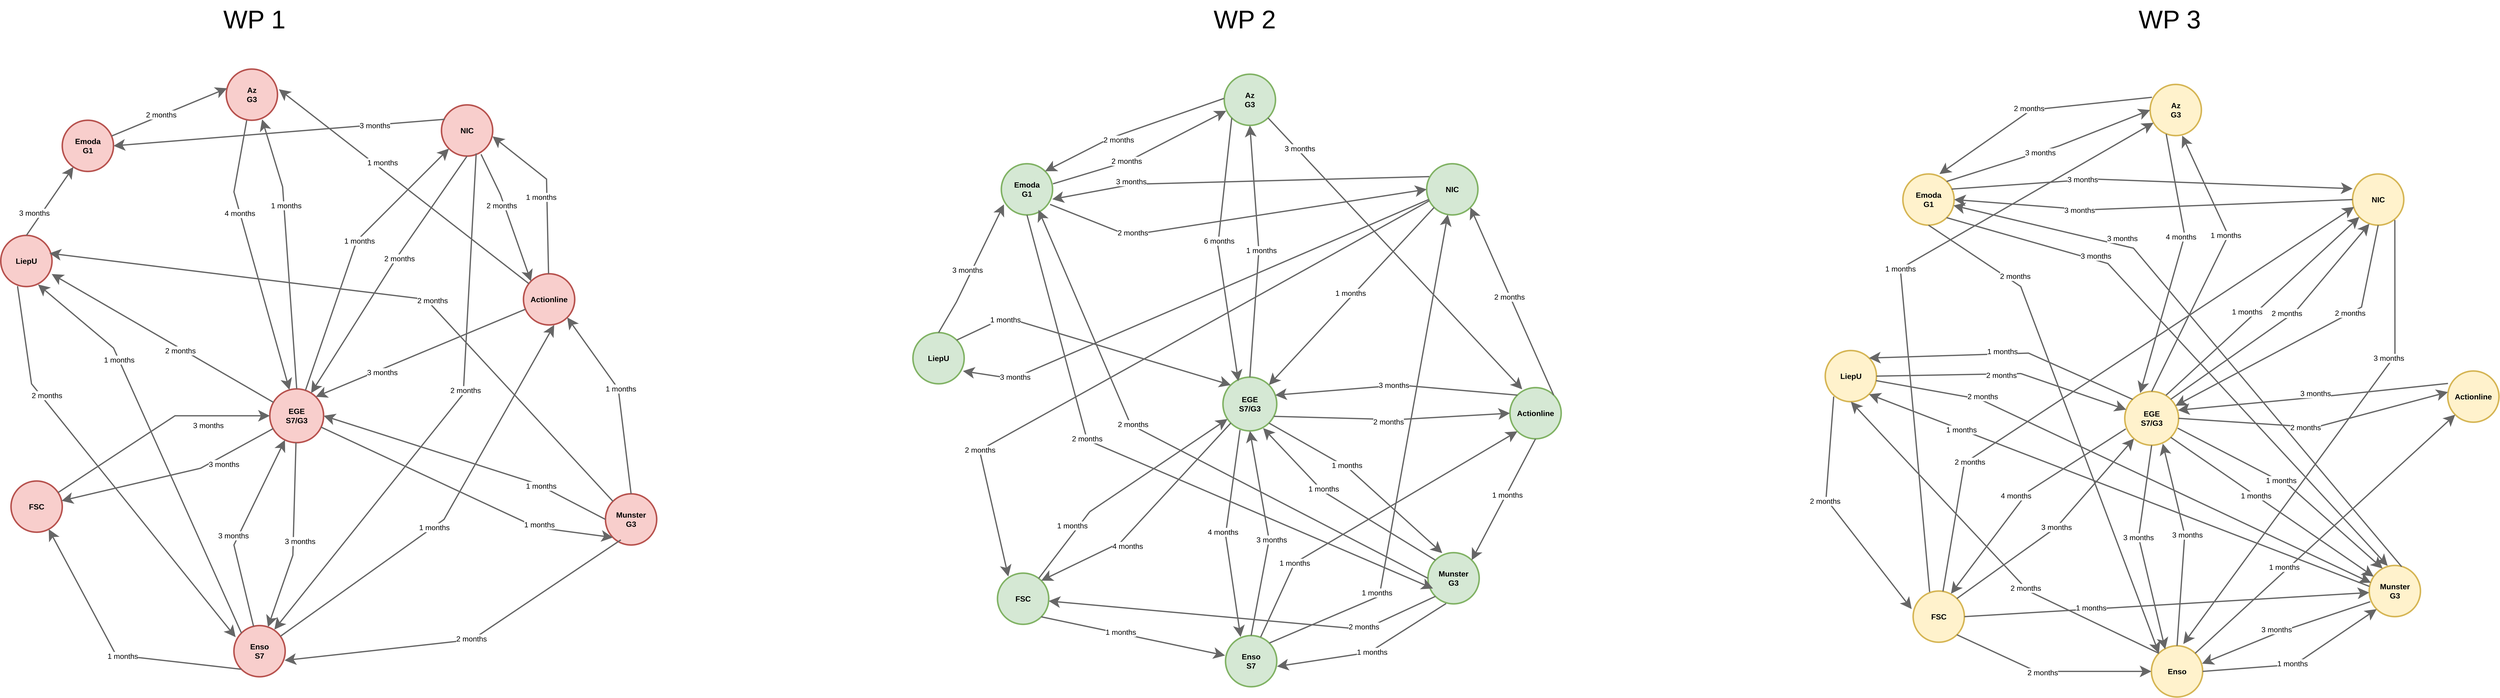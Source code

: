 <mxfile version="16.6.4" type="github">
  <diagram id="W2s8MJLVWpJcEm56MW2T" name="Page-1">
    <mxGraphModel dx="4013" dy="1508" grid="1" gridSize="10" guides="1" tooltips="1" connect="1" arrows="1" fold="1" page="1" pageScale="1" pageWidth="1169" pageHeight="827" math="0" shadow="0">
      <root>
        <mxCell id="0" />
        <mxCell id="1" parent="0" />
        <mxCell id="6P3J1ddqpNdzm3xkEEqz-1" value="EGE&lt;br&gt;S7/G3" style="ellipse;whiteSpace=wrap;html=1;shadow=0;fontFamily=Helvetica;fontSize=30;align=center;strokeColor=#b85450;strokeWidth=6;fillColor=#f8cecc;fontStyle=1;rotation=0;" parent="1" vertex="1">
          <mxGeometry x="460" y="1770" width="210" height="210" as="geometry" />
        </mxCell>
        <mxCell id="6P3J1ddqpNdzm3xkEEqz-4" value="Az&lt;br&gt;G3" style="ellipse;whiteSpace=wrap;html=1;shadow=0;fontFamily=Helvetica;fontSize=30;align=center;strokeColor=#b85450;strokeWidth=6;fillColor=#f8cecc;fontStyle=1;" parent="1" vertex="1">
          <mxGeometry x="290" y="520" width="200" height="200" as="geometry" />
        </mxCell>
        <mxCell id="6P3J1ddqpNdzm3xkEEqz-6" value="Enso&lt;br&gt;S7" style="ellipse;whiteSpace=wrap;html=1;shadow=0;fontFamily=Helvetica;fontSize=30;align=center;strokeColor=#b85450;strokeWidth=6;fillColor=#f8cecc;fontStyle=1;" parent="1" vertex="1">
          <mxGeometry x="320" y="2695" width="200" height="200" as="geometry" />
        </mxCell>
        <mxCell id="6P3J1ddqpNdzm3xkEEqz-7" value="FSC" style="ellipse;whiteSpace=wrap;html=1;shadow=0;fontFamily=Helvetica;fontSize=30;align=center;strokeColor=#b85450;strokeWidth=6;fillColor=#f8cecc;fontStyle=1;" parent="1" vertex="1">
          <mxGeometry x="-550" y="2130" width="200" height="200" as="geometry" />
        </mxCell>
        <mxCell id="6P3J1ddqpNdzm3xkEEqz-8" value="Munster&lt;br&gt;G3" style="ellipse;whiteSpace=wrap;html=1;shadow=0;fontFamily=Helvetica;fontSize=30;align=center;strokeColor=#b85450;strokeWidth=6;fillColor=#f8cecc;fontStyle=1;" parent="1" vertex="1">
          <mxGeometry x="1770" y="2180" width="200" height="200" as="geometry" />
        </mxCell>
        <mxCell id="6P3J1ddqpNdzm3xkEEqz-9" value="NIC" style="ellipse;whiteSpace=wrap;html=1;shadow=0;fontFamily=Helvetica;fontSize=30;align=center;strokeColor=#b85450;strokeWidth=6;fillColor=#f8cecc;fontStyle=1;" parent="1" vertex="1">
          <mxGeometry x="1130" y="660" width="200" height="200" as="geometry" />
        </mxCell>
        <mxCell id="RA4yXV4o2ofGShOG1ZT5-9" value="LiepU" style="ellipse;whiteSpace=wrap;html=1;shadow=0;fontFamily=Helvetica;fontSize=30;align=center;strokeColor=#b85450;strokeWidth=6;fillColor=#f8cecc;fontStyle=1;" vertex="1" parent="1">
          <mxGeometry x="-590" y="1170" width="200" height="200" as="geometry" />
        </mxCell>
        <mxCell id="RA4yXV4o2ofGShOG1ZT5-12" value="Actionline" style="ellipse;whiteSpace=wrap;html=1;shadow=0;fontFamily=Helvetica;fontSize=30;align=center;strokeColor=#b85450;strokeWidth=6;fillColor=#f8cecc;fontStyle=1;" vertex="1" parent="1">
          <mxGeometry x="1450" y="1320" width="200" height="200" as="geometry" />
        </mxCell>
        <mxCell id="RA4yXV4o2ofGShOG1ZT5-19" value="" style="endArrow=classic;html=1;rounded=0;fontSize=29;strokeWidth=5;flowAnimation=0;fillColor=#f5f5f5;strokeColor=#666666;endSize=30;metaEdit=0;" edge="1" parent="1" source="6P3J1ddqpNdzm3xkEEqz-1" target="6P3J1ddqpNdzm3xkEEqz-7">
          <mxGeometry width="50" height="50" relative="1" as="geometry">
            <mxPoint x="120" y="1880" as="sourcePoint" />
            <mxPoint x="170" y="1830" as="targetPoint" />
            <Array as="points">
              <mxPoint x="190" y="2080" />
            </Array>
          </mxGeometry>
        </mxCell>
        <mxCell id="RA4yXV4o2ofGShOG1ZT5-20" value="3 months" style="edgeLabel;html=1;align=center;verticalAlign=middle;resizable=0;points=[];fontSize=29;horizontal=1;" vertex="1" connectable="0" parent="RA4yXV4o2ofGShOG1ZT5-19">
          <mxGeometry x="-0.17" y="7" relative="1" as="geometry">
            <mxPoint x="131" y="-32" as="offset" />
          </mxGeometry>
        </mxCell>
        <mxCell id="RA4yXV4o2ofGShOG1ZT5-28" value="" style="endArrow=classic;html=1;rounded=0;fontSize=29;entryX=0.699;entryY=0.981;entryDx=0;entryDy=0;strokeWidth=5;flowAnimation=0;exitX=0.5;exitY=0;exitDx=0;exitDy=0;entryPerimeter=0;fillColor=#f5f5f5;strokeColor=#666666;endSize=30;metaEdit=0;" edge="1" parent="1" source="6P3J1ddqpNdzm3xkEEqz-1" target="6P3J1ddqpNdzm3xkEEqz-4">
          <mxGeometry width="50" height="50" relative="1" as="geometry">
            <mxPoint x="1580.0" y="2005.0" as="sourcePoint" />
            <mxPoint x="2040" y="1810.0" as="targetPoint" />
            <Array as="points">
              <mxPoint x="510" y="980" />
            </Array>
          </mxGeometry>
        </mxCell>
        <mxCell id="RA4yXV4o2ofGShOG1ZT5-29" value="1 months" style="edgeLabel;html=1;align=center;verticalAlign=middle;resizable=0;points=[];fontSize=29;horizontal=1;" vertex="1" connectable="0" parent="RA4yXV4o2ofGShOG1ZT5-28">
          <mxGeometry x="-0.17" y="7" relative="1" as="geometry">
            <mxPoint x="-3" y="-275" as="offset" />
          </mxGeometry>
        </mxCell>
        <mxCell id="RA4yXV4o2ofGShOG1ZT5-30" value="" style="endArrow=classic;html=1;rounded=0;fontSize=29;strokeWidth=5;flowAnimation=0;fillColor=#f5f5f5;strokeColor=#666666;endSize=30;metaEdit=0;" edge="1" parent="1" source="6P3J1ddqpNdzm3xkEEqz-1" target="6P3J1ddqpNdzm3xkEEqz-6">
          <mxGeometry width="50" height="50" relative="1" as="geometry">
            <mxPoint x="1580.0" y="2005.0" as="sourcePoint" />
            <mxPoint x="2040" y="1810.0" as="targetPoint" />
            <Array as="points">
              <mxPoint x="550" y="2420" />
            </Array>
          </mxGeometry>
        </mxCell>
        <mxCell id="RA4yXV4o2ofGShOG1ZT5-31" value="3 months" style="edgeLabel;html=1;align=center;verticalAlign=middle;resizable=0;points=[];fontSize=29;horizontal=1;" vertex="1" connectable="0" parent="RA4yXV4o2ofGShOG1ZT5-30">
          <mxGeometry x="-0.17" y="7" relative="1" as="geometry">
            <mxPoint x="17" y="80" as="offset" />
          </mxGeometry>
        </mxCell>
        <mxCell id="RA4yXV4o2ofGShOG1ZT5-32" value="" style="endArrow=classic;html=1;rounded=0;fontSize=29;strokeWidth=5;entryX=0.994;entryY=0.755;entryDx=0;entryDy=0;entryPerimeter=0;flowAnimation=0;fillColor=#f5f5f5;strokeColor=#666666;endSize=30;metaEdit=0;" edge="1" parent="1" source="6P3J1ddqpNdzm3xkEEqz-1" target="RA4yXV4o2ofGShOG1ZT5-9">
          <mxGeometry width="50" height="50" relative="1" as="geometry">
            <mxPoint x="1470.0" y="1905.0" as="sourcePoint" />
            <mxPoint x="-140" y="1290" as="targetPoint" />
          </mxGeometry>
        </mxCell>
        <mxCell id="RA4yXV4o2ofGShOG1ZT5-33" value="2 months" style="edgeLabel;html=1;align=center;verticalAlign=middle;resizable=0;points=[];fontSize=29;horizontal=1;" vertex="1" connectable="0" parent="RA4yXV4o2ofGShOG1ZT5-32">
          <mxGeometry x="-0.17" y="7" relative="1" as="geometry">
            <mxPoint x="-1" as="offset" />
          </mxGeometry>
        </mxCell>
        <mxCell id="RA4yXV4o2ofGShOG1ZT5-34" value="" style="endArrow=classic;html=1;rounded=0;fontSize=29;entryX=0;entryY=1;entryDx=0;entryDy=0;strokeWidth=5;flowAnimation=0;fillColor=#f5f5f5;strokeColor=#666666;endSize=30;metaEdit=0;" edge="1" parent="1" source="6P3J1ddqpNdzm3xkEEqz-1" target="6P3J1ddqpNdzm3xkEEqz-8">
          <mxGeometry width="50" height="50" relative="1" as="geometry">
            <mxPoint x="1580.0" y="2005.0" as="sourcePoint" />
            <mxPoint x="2040" y="1810.0" as="targetPoint" />
            <Array as="points">
              <mxPoint x="1500" y="2311" />
            </Array>
          </mxGeometry>
        </mxCell>
        <mxCell id="RA4yXV4o2ofGShOG1ZT5-35" value="1 months" style="edgeLabel;html=1;align=center;verticalAlign=middle;resizable=0;points=[];fontSize=29;horizontal=1;" vertex="1" connectable="0" parent="RA4yXV4o2ofGShOG1ZT5-34">
          <mxGeometry x="-0.17" y="7" relative="1" as="geometry">
            <mxPoint x="386" y="172" as="offset" />
          </mxGeometry>
        </mxCell>
        <mxCell id="RA4yXV4o2ofGShOG1ZT5-36" value="" style="endArrow=classic;html=1;rounded=0;fontSize=29;entryX=0;entryY=1;entryDx=0;entryDy=0;strokeWidth=5;flowAnimation=0;fillColor=#f5f5f5;strokeColor=#666666;endSize=30;metaEdit=0;" edge="1" parent="1" source="6P3J1ddqpNdzm3xkEEqz-1" target="6P3J1ddqpNdzm3xkEEqz-9">
          <mxGeometry width="50" height="50" relative="1" as="geometry">
            <mxPoint x="1580.0" y="2005.0" as="sourcePoint" />
            <mxPoint x="2040" y="1810.0" as="targetPoint" />
            <Array as="points">
              <mxPoint x="800" y="1190" />
            </Array>
          </mxGeometry>
        </mxCell>
        <mxCell id="RA4yXV4o2ofGShOG1ZT5-37" value="1 months" style="edgeLabel;html=1;align=center;verticalAlign=middle;resizable=0;points=[];fontSize=29;horizontal=1;" vertex="1" connectable="0" parent="RA4yXV4o2ofGShOG1ZT5-36">
          <mxGeometry x="-0.17" y="7" relative="1" as="geometry">
            <mxPoint x="65" y="-139" as="offset" />
          </mxGeometry>
        </mxCell>
        <mxCell id="RA4yXV4o2ofGShOG1ZT5-38" value="" style="endArrow=classic;html=1;rounded=0;fontSize=29;strokeWidth=5;fontStyle=1;entryX=1.027;entryY=0.394;entryDx=0;entryDy=0;entryPerimeter=0;flowAnimation=0;fillColor=#f5f5f5;strokeColor=#666666;endSize=30;metaEdit=0;" edge="1" parent="1" source="RA4yXV4o2ofGShOG1ZT5-12" target="6P3J1ddqpNdzm3xkEEqz-4">
          <mxGeometry width="50" height="50" relative="1" as="geometry">
            <mxPoint x="1590.0" y="2015.0" as="sourcePoint" />
            <mxPoint x="930" y="2000" as="targetPoint" />
            <Array as="points" />
          </mxGeometry>
        </mxCell>
        <mxCell id="RA4yXV4o2ofGShOG1ZT5-39" value="1 months" style="edgeLabel;html=1;align=center;verticalAlign=middle;resizable=0;points=[];fontSize=29;horizontal=1;" vertex="1" connectable="0" parent="RA4yXV4o2ofGShOG1ZT5-38">
          <mxGeometry x="-0.17" y="7" relative="1" as="geometry">
            <mxPoint x="-162" y="-163" as="offset" />
          </mxGeometry>
        </mxCell>
        <mxCell id="RA4yXV4o2ofGShOG1ZT5-40" value="" style="endArrow=classic;html=1;rounded=0;fontSize=29;strokeWidth=5;entryX=1;entryY=0;entryDx=0;entryDy=0;flowAnimation=0;fillColor=#f5f5f5;strokeColor=#666666;endSize=30;metaEdit=0;" edge="1" parent="1" source="RA4yXV4o2ofGShOG1ZT5-12" target="6P3J1ddqpNdzm3xkEEqz-1">
          <mxGeometry width="50" height="50" relative="1" as="geometry">
            <mxPoint x="1390.0" y="1755.0" as="sourcePoint" />
            <mxPoint x="960" y="1780" as="targetPoint" />
          </mxGeometry>
        </mxCell>
        <mxCell id="RA4yXV4o2ofGShOG1ZT5-41" value="3 months" style="edgeLabel;html=1;align=center;verticalAlign=middle;resizable=0;points=[];fontSize=29;horizontal=1;" vertex="1" connectable="0" parent="RA4yXV4o2ofGShOG1ZT5-40">
          <mxGeometry x="-0.17" y="7" relative="1" as="geometry">
            <mxPoint x="-222" y="99" as="offset" />
          </mxGeometry>
        </mxCell>
        <mxCell id="RA4yXV4o2ofGShOG1ZT5-42" value="" style="endArrow=classic;html=1;rounded=0;fontSize=29;entryX=0.997;entryY=0.615;entryDx=0;entryDy=0;strokeWidth=5;flowAnimation=0;jumpStyle=none;entryPerimeter=0;fillColor=#f5f5f5;strokeColor=#666666;endSize=30;metaEdit=0;" edge="1" parent="1" source="RA4yXV4o2ofGShOG1ZT5-12" target="6P3J1ddqpNdzm3xkEEqz-9">
          <mxGeometry width="50" height="50" relative="1" as="geometry">
            <mxPoint x="1580.0" y="2005.0" as="sourcePoint" />
            <mxPoint x="2040" y="1810.0" as="targetPoint" />
            <Array as="points">
              <mxPoint x="1540" y="950" />
            </Array>
          </mxGeometry>
        </mxCell>
        <mxCell id="RA4yXV4o2ofGShOG1ZT5-43" value="1 months" style="edgeLabel;html=1;align=center;verticalAlign=middle;resizable=0;points=[];fontSize=29;horizontal=1;" vertex="1" connectable="0" parent="RA4yXV4o2ofGShOG1ZT5-42">
          <mxGeometry x="-0.17" y="7" relative="1" as="geometry">
            <mxPoint x="-16" y="-34" as="offset" />
          </mxGeometry>
        </mxCell>
        <mxCell id="RA4yXV4o2ofGShOG1ZT5-44" value="" style="endArrow=classic;html=1;rounded=0;fontSize=29;strokeWidth=5;flowAnimation=0;fillColor=#f5f5f5;strokeColor=#666666;endSize=30;exitX=0.399;exitY=1.003;exitDx=0;exitDy=0;exitPerimeter=0;metaEdit=0;" edge="1" parent="1" source="6P3J1ddqpNdzm3xkEEqz-4" target="6P3J1ddqpNdzm3xkEEqz-1">
          <mxGeometry width="50" height="50" relative="1" as="geometry">
            <mxPoint x="280" y="600" as="sourcePoint" />
            <mxPoint x="420" y="1880" as="targetPoint" />
            <Array as="points">
              <mxPoint x="320" y="1000" />
            </Array>
          </mxGeometry>
        </mxCell>
        <mxCell id="RA4yXV4o2ofGShOG1ZT5-45" value="4 months" style="edgeLabel;html=1;align=center;verticalAlign=middle;resizable=0;points=[];fontSize=29;horizontal=1;" vertex="1" connectable="0" parent="RA4yXV4o2ofGShOG1ZT5-44">
          <mxGeometry x="-0.17" y="7" relative="1" as="geometry">
            <mxPoint x="-29" y="-76" as="offset" />
          </mxGeometry>
        </mxCell>
        <mxCell id="RA4yXV4o2ofGShOG1ZT5-46" value="Emoda&lt;br&gt;G1" style="ellipse;whiteSpace=wrap;html=1;shadow=0;fontFamily=Helvetica;fontSize=30;align=center;strokeColor=#b85450;strokeWidth=6;fillColor=#f8cecc;fontStyle=1;" vertex="1" parent="1">
          <mxGeometry x="-350" y="720" width="200" height="200" as="geometry" />
        </mxCell>
        <mxCell id="RA4yXV4o2ofGShOG1ZT5-47" value="" style="endArrow=classic;html=1;rounded=0;fontSize=29;entryX=0.015;entryY=0.375;entryDx=0;entryDy=0;strokeWidth=5;flowAnimation=0;entryPerimeter=0;fillColor=#f5f5f5;strokeColor=#666666;endSize=30;metaEdit=0;" edge="1" parent="1" source="RA4yXV4o2ofGShOG1ZT5-46" target="6P3J1ddqpNdzm3xkEEqz-4">
          <mxGeometry width="50" height="50" relative="1" as="geometry">
            <mxPoint x="1360.0" y="1895.0" as="sourcePoint" />
            <mxPoint x="1820" y="1700.0" as="targetPoint" />
          </mxGeometry>
        </mxCell>
        <mxCell id="RA4yXV4o2ofGShOG1ZT5-48" value="2 months" style="edgeLabel;html=1;align=center;verticalAlign=middle;resizable=0;points=[];fontSize=29;horizontal=1;" vertex="1" connectable="0" parent="RA4yXV4o2ofGShOG1ZT5-47">
          <mxGeometry x="-0.17" y="7" relative="1" as="geometry">
            <mxPoint x="9" y="1" as="offset" />
          </mxGeometry>
        </mxCell>
        <mxCell id="RA4yXV4o2ofGShOG1ZT5-49" value="" style="endArrow=classic;html=1;rounded=0;fontSize=29;entryX=0.6;entryY=1;entryDx=0;entryDy=0;strokeWidth=5;flowAnimation=0;jumpStyle=none;entryPerimeter=0;fillColor=#f5f5f5;strokeColor=#666666;endSize=30;metaEdit=0;" edge="1" parent="1" source="6P3J1ddqpNdzm3xkEEqz-6" target="RA4yXV4o2ofGShOG1ZT5-12">
          <mxGeometry width="50" height="50" relative="1" as="geometry">
            <mxPoint x="1580.0" y="2005.0" as="sourcePoint" />
            <mxPoint x="2040" y="1810.0" as="targetPoint" />
            <Array as="points">
              <mxPoint x="1140" y="2280" />
            </Array>
          </mxGeometry>
        </mxCell>
        <mxCell id="RA4yXV4o2ofGShOG1ZT5-50" value="1 months" style="edgeLabel;html=1;align=center;verticalAlign=middle;resizable=0;points=[];fontSize=29;horizontal=1;" vertex="1" connectable="0" parent="RA4yXV4o2ofGShOG1ZT5-49">
          <mxGeometry x="-0.17" y="7" relative="1" as="geometry">
            <mxPoint x="44" y="-19" as="offset" />
          </mxGeometry>
        </mxCell>
        <mxCell id="RA4yXV4o2ofGShOG1ZT5-51" value="" style="endArrow=classic;html=1;rounded=0;fontSize=29;strokeWidth=5;flowAnimation=0;fillColor=#f5f5f5;strokeColor=#666666;endSize=30;metaEdit=0;" edge="1" parent="1" source="6P3J1ddqpNdzm3xkEEqz-6" target="6P3J1ddqpNdzm3xkEEqz-1">
          <mxGeometry width="50" height="50" relative="1" as="geometry">
            <mxPoint x="1550.0" y="2025.0" as="sourcePoint" />
            <mxPoint x="2010" y="1830.0" as="targetPoint" />
            <Array as="points">
              <mxPoint x="320" y="2380" />
            </Array>
          </mxGeometry>
        </mxCell>
        <mxCell id="RA4yXV4o2ofGShOG1ZT5-52" value="3 months" style="edgeLabel;html=1;align=center;verticalAlign=middle;resizable=0;points=[];fontSize=29;horizontal=1;" vertex="1" connectable="0" parent="RA4yXV4o2ofGShOG1ZT5-51">
          <mxGeometry x="-0.17" y="7" relative="1" as="geometry">
            <mxPoint x="4" y="-40" as="offset" />
          </mxGeometry>
        </mxCell>
        <mxCell id="RA4yXV4o2ofGShOG1ZT5-55" value="" style="endArrow=classic;html=1;rounded=0;fontSize=29;entryX=0.727;entryY=0.959;entryDx=0;entryDy=0;strokeWidth=5;flowAnimation=0;jumpStyle=none;exitX=0;exitY=0;exitDx=0;exitDy=0;fillColor=#f5f5f5;strokeColor=#666666;entryPerimeter=0;endSize=30;metaEdit=0;" edge="1" parent="1" source="6P3J1ddqpNdzm3xkEEqz-6" target="RA4yXV4o2ofGShOG1ZT5-9">
          <mxGeometry width="50" height="50" relative="1" as="geometry">
            <mxPoint x="250" y="2720" as="sourcePoint" />
            <mxPoint x="2200" y="2080.0" as="targetPoint" />
            <Array as="points">
              <mxPoint x="-150" y="1610" />
            </Array>
          </mxGeometry>
        </mxCell>
        <mxCell id="RA4yXV4o2ofGShOG1ZT5-56" value="1 months" style="edgeLabel;html=1;align=center;verticalAlign=middle;resizable=0;points=[];fontSize=29;horizontal=1;" vertex="1" connectable="0" parent="RA4yXV4o2ofGShOG1ZT5-55">
          <mxGeometry x="-0.17" y="7" relative="1" as="geometry">
            <mxPoint x="-199" y="-462" as="offset" />
          </mxGeometry>
        </mxCell>
        <mxCell id="RA4yXV4o2ofGShOG1ZT5-57" value="" style="endArrow=classic;html=1;rounded=0;fontSize=29;strokeWidth=5;flowAnimation=0;fillColor=#f5f5f5;strokeColor=#666666;endSize=30;metaEdit=0;" edge="1" parent="1" source="6P3J1ddqpNdzm3xkEEqz-7" target="6P3J1ddqpNdzm3xkEEqz-1">
          <mxGeometry width="50" height="50" relative="1" as="geometry">
            <mxPoint x="1550.0" y="2025.0" as="sourcePoint" />
            <mxPoint x="2010" y="1830.0" as="targetPoint" />
            <Array as="points">
              <mxPoint x="90" y="1875" />
            </Array>
          </mxGeometry>
        </mxCell>
        <mxCell id="RA4yXV4o2ofGShOG1ZT5-58" value="3 months" style="edgeLabel;html=1;align=center;verticalAlign=middle;resizable=0;points=[];fontSize=29;horizontal=1;" vertex="1" connectable="0" parent="RA4yXV4o2ofGShOG1ZT5-57">
          <mxGeometry x="-0.17" y="7" relative="1" as="geometry">
            <mxPoint x="273" y="-48" as="offset" />
          </mxGeometry>
        </mxCell>
        <mxCell id="RA4yXV4o2ofGShOG1ZT5-59" value="" style="endArrow=classic;html=1;rounded=0;fontSize=29;strokeWidth=5;flowAnimation=0;jumpStyle=none;exitX=0;exitY=1;exitDx=0;exitDy=0;fillColor=#f5f5f5;strokeColor=#666666;endSize=30;metaEdit=0;" edge="1" parent="1" source="6P3J1ddqpNdzm3xkEEqz-6" target="6P3J1ddqpNdzm3xkEEqz-7">
          <mxGeometry width="50" height="50" relative="1" as="geometry">
            <mxPoint x="1740.0" y="2275" as="sourcePoint" />
            <mxPoint x="2200" y="2080" as="targetPoint" />
            <Array as="points">
              <mxPoint x="-140" y="2810" />
            </Array>
          </mxGeometry>
        </mxCell>
        <mxCell id="RA4yXV4o2ofGShOG1ZT5-60" value="1 months" style="edgeLabel;html=1;align=center;verticalAlign=middle;resizable=0;points=[];fontSize=29;horizontal=1;" vertex="1" connectable="0" parent="RA4yXV4o2ofGShOG1ZT5-59">
          <mxGeometry x="-0.17" y="7" relative="1" as="geometry">
            <mxPoint x="-30" y="-9" as="offset" />
          </mxGeometry>
        </mxCell>
        <mxCell id="RA4yXV4o2ofGShOG1ZT5-61" value="" style="endArrow=classic;html=1;rounded=0;fontSize=29;exitX=0.5;exitY=0;exitDx=0;exitDy=0;strokeWidth=5;flowAnimation=0;fillColor=#f5f5f5;strokeColor=#666666;endSize=30;metaEdit=0;" edge="1" parent="1" source="RA4yXV4o2ofGShOG1ZT5-9" target="RA4yXV4o2ofGShOG1ZT5-46">
          <mxGeometry width="50" height="50" relative="1" as="geometry">
            <mxPoint x="1440.0" y="2015.0" as="sourcePoint" />
            <mxPoint x="170" y="1140" as="targetPoint" />
          </mxGeometry>
        </mxCell>
        <mxCell id="RA4yXV4o2ofGShOG1ZT5-62" value="3 months" style="edgeLabel;html=1;align=center;verticalAlign=middle;resizable=0;points=[];fontSize=29;horizontal=1;" vertex="1" connectable="0" parent="RA4yXV4o2ofGShOG1ZT5-61">
          <mxGeometry x="-0.17" y="7" relative="1" as="geometry">
            <mxPoint x="-40" y="28" as="offset" />
          </mxGeometry>
        </mxCell>
        <mxCell id="RA4yXV4o2ofGShOG1ZT5-63" value="" style="endArrow=classic;html=1;rounded=0;fontSize=29;strokeWidth=5;flowAnimation=0;entryX=0.033;entryY=0.226;entryDx=0;entryDy=0;fillColor=#f5f5f5;strokeColor=#666666;entryPerimeter=0;exitX=0.327;exitY=0.992;exitDx=0;exitDy=0;exitPerimeter=0;endSize=30;metaEdit=0;" edge="1" parent="1" source="RA4yXV4o2ofGShOG1ZT5-9" target="6P3J1ddqpNdzm3xkEEqz-6">
          <mxGeometry width="50" height="50" relative="1" as="geometry">
            <mxPoint x="-560" y="1240" as="sourcePoint" />
            <mxPoint x="2090" y="1980.0" as="targetPoint" />
            <Array as="points">
              <mxPoint x="-470" y="1750" />
            </Array>
          </mxGeometry>
        </mxCell>
        <mxCell id="RA4yXV4o2ofGShOG1ZT5-64" value="2 months" style="edgeLabel;html=1;align=center;verticalAlign=middle;resizable=0;points=[];fontSize=29;horizontal=1;" vertex="1" connectable="0" parent="RA4yXV4o2ofGShOG1ZT5-63">
          <mxGeometry x="-0.17" y="7" relative="1" as="geometry">
            <mxPoint x="-135" y="-185" as="offset" />
          </mxGeometry>
        </mxCell>
        <mxCell id="RA4yXV4o2ofGShOG1ZT5-65" value="" style="endArrow=classic;html=1;rounded=0;fontSize=29;entryX=1;entryY=1;entryDx=0;entryDy=0;exitX=0.5;exitY=0;exitDx=0;exitDy=0;strokeWidth=5;flowAnimation=0;jumpStyle=none;fillColor=#f5f5f5;strokeColor=#666666;endSize=30;metaEdit=0;" edge="1" parent="1" source="6P3J1ddqpNdzm3xkEEqz-8" target="RA4yXV4o2ofGShOG1ZT5-12">
          <mxGeometry width="50" height="50" relative="1" as="geometry">
            <mxPoint x="2060.0" y="1845.0" as="sourcePoint" />
            <mxPoint x="2520" y="1650.0" as="targetPoint" />
            <Array as="points">
              <mxPoint x="1820" y="1770" />
            </Array>
          </mxGeometry>
        </mxCell>
        <mxCell id="RA4yXV4o2ofGShOG1ZT5-66" value="1 months" style="edgeLabel;html=1;align=center;verticalAlign=middle;resizable=0;points=[];fontSize=29;horizontal=1;" vertex="1" connectable="0" parent="RA4yXV4o2ofGShOG1ZT5-65">
          <mxGeometry x="-0.17" y="7" relative="1" as="geometry">
            <mxPoint x="5" y="-99" as="offset" />
          </mxGeometry>
        </mxCell>
        <mxCell id="RA4yXV4o2ofGShOG1ZT5-67" value="" style="endArrow=classic;html=1;rounded=0;fontSize=29;entryX=1;entryY=0.5;entryDx=0;entryDy=0;exitX=0;exitY=0.5;exitDx=0;exitDy=0;strokeWidth=5;flowAnimation=0;jumpStyle=none;fillColor=#f5f5f5;strokeColor=#666666;endSize=30;metaEdit=0;" edge="1" parent="1" source="6P3J1ddqpNdzm3xkEEqz-8" target="6P3J1ddqpNdzm3xkEEqz-1">
          <mxGeometry width="50" height="50" relative="1" as="geometry">
            <mxPoint x="2060.0" y="1845.0" as="sourcePoint" />
            <mxPoint x="2520" y="1650.0" as="targetPoint" />
            <Array as="points">
              <mxPoint x="1500" y="2140" />
            </Array>
          </mxGeometry>
        </mxCell>
        <mxCell id="RA4yXV4o2ofGShOG1ZT5-68" value="1 months" style="edgeLabel;html=1;align=center;verticalAlign=middle;resizable=0;points=[];fontSize=29;horizontal=1;" vertex="1" connectable="0" parent="RA4yXV4o2ofGShOG1ZT5-67">
          <mxGeometry x="-0.17" y="7" relative="1" as="geometry">
            <mxPoint x="196" y="59" as="offset" />
          </mxGeometry>
        </mxCell>
        <mxCell id="RA4yXV4o2ofGShOG1ZT5-69" value="" style="endArrow=classic;html=1;rounded=0;fontSize=29;entryX=0.988;entryY=0.68;entryDx=0;entryDy=0;exitX=0.3;exitY=0.9;exitDx=0;exitDy=0;strokeWidth=5;flowAnimation=0;exitPerimeter=0;entryPerimeter=0;fillColor=#f5f5f5;strokeColor=#666666;endSize=30;metaEdit=0;" edge="1" parent="1" source="6P3J1ddqpNdzm3xkEEqz-8" target="6P3J1ddqpNdzm3xkEEqz-6">
          <mxGeometry width="50" height="50" relative="1" as="geometry">
            <mxPoint x="1940.0" y="1765.0" as="sourcePoint" />
            <mxPoint x="2400" y="1570.0" as="targetPoint" />
            <Array as="points">
              <mxPoint x="1250" y="2750" />
            </Array>
          </mxGeometry>
        </mxCell>
        <mxCell id="RA4yXV4o2ofGShOG1ZT5-70" value="2 months" style="edgeLabel;html=1;align=center;verticalAlign=middle;resizable=0;points=[];fontSize=29;horizontal=1;" vertex="1" connectable="0" parent="RA4yXV4o2ofGShOG1ZT5-69">
          <mxGeometry x="-0.17" y="7" relative="1" as="geometry">
            <mxPoint x="-93" y="48" as="offset" />
          </mxGeometry>
        </mxCell>
        <mxCell id="RA4yXV4o2ofGShOG1ZT5-71" value="" style="endArrow=classic;html=1;rounded=0;fontSize=29;entryX=0.95;entryY=0.35;entryDx=0;entryDy=0;exitX=0;exitY=0;exitDx=0;exitDy=0;strokeWidth=5;flowAnimation=0;entryPerimeter=0;fillColor=#f5f5f5;strokeColor=#666666;endSize=30;metaEdit=0;" edge="1" parent="1" source="6P3J1ddqpNdzm3xkEEqz-8" target="RA4yXV4o2ofGShOG1ZT5-9">
          <mxGeometry width="50" height="50" relative="1" as="geometry">
            <mxPoint x="1940.0" y="1765.0" as="sourcePoint" />
            <mxPoint x="2400" y="1570.0" as="targetPoint" />
            <Array as="points">
              <mxPoint x="1070" y="1420" />
            </Array>
          </mxGeometry>
        </mxCell>
        <mxCell id="RA4yXV4o2ofGShOG1ZT5-72" value="2 months" style="edgeLabel;html=1;align=center;verticalAlign=middle;resizable=0;points=[];fontSize=29;horizontal=1;" vertex="1" connectable="0" parent="RA4yXV4o2ofGShOG1ZT5-71">
          <mxGeometry x="-0.17" y="7" relative="1" as="geometry">
            <mxPoint x="20" y="-10" as="offset" />
          </mxGeometry>
        </mxCell>
        <mxCell id="RA4yXV4o2ofGShOG1ZT5-73" value="" style="endArrow=classic;html=1;rounded=0;fontSize=29;entryX=0;entryY=0;entryDx=0;entryDy=0;strokeWidth=5;flowAnimation=0;exitX=0.772;exitY=0.965;exitDx=0;exitDy=0;exitPerimeter=0;fillColor=#f5f5f5;strokeColor=#666666;endSize=30;metaEdit=0;" edge="1" parent="1" source="6P3J1ddqpNdzm3xkEEqz-9" target="RA4yXV4o2ofGShOG1ZT5-12">
          <mxGeometry width="50" height="50" relative="1" as="geometry">
            <mxPoint x="1320" y="980" as="sourcePoint" />
            <mxPoint x="2660" y="1851.0" as="targetPoint" />
            <Array as="points">
              <mxPoint x="1360" y="1010" />
            </Array>
          </mxGeometry>
        </mxCell>
        <mxCell id="RA4yXV4o2ofGShOG1ZT5-74" value="2 months" style="edgeLabel;html=1;align=center;verticalAlign=middle;resizable=0;points=[];fontSize=29;horizontal=1;" vertex="1" connectable="0" parent="RA4yXV4o2ofGShOG1ZT5-73">
          <mxGeometry x="-0.17" y="7" relative="1" as="geometry">
            <mxPoint x="-18" y="2" as="offset" />
          </mxGeometry>
        </mxCell>
        <mxCell id="RA4yXV4o2ofGShOG1ZT5-75" value="" style="endArrow=classic;html=1;rounded=0;fontSize=29;strokeWidth=5;flowAnimation=0;exitX=0.5;exitY=1;exitDx=0;exitDy=0;fillColor=#f5f5f5;strokeColor=#666666;endSize=30;metaEdit=0;" edge="1" parent="1" source="6P3J1ddqpNdzm3xkEEqz-9" target="6P3J1ddqpNdzm3xkEEqz-1">
          <mxGeometry width="50" height="50" relative="1" as="geometry">
            <mxPoint x="-168.377" y="649.934" as="sourcePoint" />
            <mxPoint x="800" y="1540" as="targetPoint" />
            <Array as="points">
              <mxPoint x="960" y="1250" />
            </Array>
          </mxGeometry>
        </mxCell>
        <mxCell id="RA4yXV4o2ofGShOG1ZT5-76" value="2 months" style="edgeLabel;html=1;align=center;verticalAlign=middle;resizable=0;points=[];fontSize=29;horizontal=1;" vertex="1" connectable="0" parent="RA4yXV4o2ofGShOG1ZT5-75">
          <mxGeometry x="-0.17" y="7" relative="1" as="geometry">
            <mxPoint x="-8" y="19" as="offset" />
          </mxGeometry>
        </mxCell>
        <mxCell id="RA4yXV4o2ofGShOG1ZT5-77" value="" style="endArrow=classic;html=1;rounded=0;fontSize=29;entryX=1;entryY=0.5;entryDx=0;entryDy=0;exitX=0.066;exitY=0.281;exitDx=0;exitDy=0;strokeWidth=5;flowAnimation=0;exitPerimeter=0;fillColor=#f5f5f5;strokeColor=#666666;endSize=30;metaEdit=0;" edge="1" parent="1" source="6P3J1ddqpNdzm3xkEEqz-9" target="RA4yXV4o2ofGShOG1ZT5-46">
          <mxGeometry width="50" height="50" relative="1" as="geometry">
            <mxPoint x="2110.0" y="1945.0" as="sourcePoint" />
            <mxPoint x="2570" y="1750.0" as="targetPoint" />
          </mxGeometry>
        </mxCell>
        <mxCell id="RA4yXV4o2ofGShOG1ZT5-78" value="3 months" style="edgeLabel;html=1;align=center;verticalAlign=middle;resizable=0;points=[];fontSize=29;horizontal=1;" vertex="1" connectable="0" parent="RA4yXV4o2ofGShOG1ZT5-77">
          <mxGeometry x="-0.17" y="7" relative="1" as="geometry">
            <mxPoint x="263" y="-26" as="offset" />
          </mxGeometry>
        </mxCell>
        <mxCell id="RA4yXV4o2ofGShOG1ZT5-79" value="" style="endArrow=classic;html=1;rounded=0;fontSize=29;entryX=0.788;entryY=0.078;entryDx=0;entryDy=0;strokeWidth=5;flowAnimation=0;entryPerimeter=0;exitX=0.677;exitY=0.948;exitDx=0;exitDy=0;exitPerimeter=0;fillColor=#f5f5f5;strokeColor=#666666;endSize=30;metaEdit=0;" edge="1" parent="1" source="6P3J1ddqpNdzm3xkEEqz-9" target="6P3J1ddqpNdzm3xkEEqz-6">
          <mxGeometry width="50" height="50" relative="1" as="geometry">
            <mxPoint x="2500" y="2630" as="sourcePoint" />
            <mxPoint x="2660" y="1851.0" as="targetPoint" />
            <Array as="points">
              <mxPoint x="1215" y="1790" />
            </Array>
          </mxGeometry>
        </mxCell>
        <mxCell id="RA4yXV4o2ofGShOG1ZT5-80" value="2 months" style="edgeLabel;html=1;align=center;verticalAlign=middle;resizable=0;points=[];fontSize=29;horizontal=1;" vertex="1" connectable="0" parent="RA4yXV4o2ofGShOG1ZT5-79">
          <mxGeometry x="-0.17" y="7" relative="1" as="geometry">
            <mxPoint x="-2" y="47" as="offset" />
          </mxGeometry>
        </mxCell>
        <mxCell id="RA4yXV4o2ofGShOG1ZT5-81" value="EGE&lt;br&gt;S7/G3" style="ellipse;whiteSpace=wrap;html=1;shadow=0;fontFamily=Helvetica;fontSize=30;align=center;strokeColor=#82b366;strokeWidth=6;fillColor=#d5e8d4;fontStyle=1;rotation=0;" vertex="1" parent="1">
          <mxGeometry x="4180" y="1724" width="210" height="210" as="geometry" />
        </mxCell>
        <mxCell id="RA4yXV4o2ofGShOG1ZT5-82" value="Az&lt;br&gt;G3" style="ellipse;whiteSpace=wrap;html=1;shadow=0;fontFamily=Helvetica;fontSize=30;align=center;strokeColor=#82B366;strokeWidth=6;fillColor=#D5E8D4;fontStyle=1;" vertex="1" parent="1">
          <mxGeometry x="4185" y="540" width="200" height="200" as="geometry" />
        </mxCell>
        <mxCell id="RA4yXV4o2ofGShOG1ZT5-83" value="Enso&lt;br&gt;S7" style="ellipse;whiteSpace=wrap;html=1;shadow=0;fontFamily=Helvetica;fontSize=30;align=center;strokeColor=#82b366;strokeWidth=6;fillColor=#d5e8d4;fontStyle=1;" vertex="1" parent="1">
          <mxGeometry x="4190" y="2734" width="200" height="200" as="geometry" />
        </mxCell>
        <mxCell id="RA4yXV4o2ofGShOG1ZT5-84" value="FSC" style="ellipse;whiteSpace=wrap;html=1;shadow=0;fontFamily=Helvetica;fontSize=30;align=center;strokeColor=#82b366;strokeWidth=6;fillColor=#d5e8d4;fontStyle=1;" vertex="1" parent="1">
          <mxGeometry x="3300" y="2490" width="200" height="200" as="geometry" />
        </mxCell>
        <mxCell id="RA4yXV4o2ofGShOG1ZT5-85" value="Munster&lt;br&gt;G3" style="ellipse;whiteSpace=wrap;html=1;shadow=0;fontFamily=Helvetica;fontSize=30;align=center;strokeColor=#82b366;strokeWidth=6;fillColor=#d5e8d4;fontStyle=1;" vertex="1" parent="1">
          <mxGeometry x="4980" y="2410" width="200" height="200" as="geometry" />
        </mxCell>
        <mxCell id="RA4yXV4o2ofGShOG1ZT5-86" value="NIC" style="ellipse;whiteSpace=wrap;html=1;shadow=0;fontFamily=Helvetica;fontSize=30;align=center;strokeColor=#82b366;strokeWidth=6;fillColor=#d5e8d4;fontStyle=1;" vertex="1" parent="1">
          <mxGeometry x="4975" y="890" width="200" height="200" as="geometry" />
        </mxCell>
        <mxCell id="RA4yXV4o2ofGShOG1ZT5-87" value="LiepU" style="ellipse;whiteSpace=wrap;html=1;shadow=0;fontFamily=Helvetica;fontSize=30;align=center;strokeColor=#82b366;strokeWidth=6;fillColor=#d5e8d4;fontStyle=1;" vertex="1" parent="1">
          <mxGeometry x="2970" y="1550" width="200" height="200" as="geometry" />
        </mxCell>
        <mxCell id="RA4yXV4o2ofGShOG1ZT5-88" value="Actionline" style="ellipse;whiteSpace=wrap;html=1;shadow=0;fontFamily=Helvetica;fontSize=30;align=center;strokeColor=#82b366;strokeWidth=6;fillColor=#d5e8d4;fontStyle=1;" vertex="1" parent="1">
          <mxGeometry x="5300" y="1765" width="200" height="200" as="geometry" />
        </mxCell>
        <mxCell id="RA4yXV4o2ofGShOG1ZT5-89" value="Emoda&lt;br&gt;G1" style="ellipse;whiteSpace=wrap;html=1;shadow=0;fontFamily=Helvetica;fontSize=30;align=center;strokeColor=#82b366;strokeWidth=6;fillColor=#d5e8d4;fontStyle=1;" vertex="1" parent="1">
          <mxGeometry x="3315" y="890" width="200" height="200" as="geometry" />
        </mxCell>
        <mxCell id="RA4yXV4o2ofGShOG1ZT5-96" value="" style="endArrow=classic;html=1;rounded=0;fontSize=29;entryX=0.97;entryY=0.335;entryDx=0;entryDy=0;exitX=0;exitY=0;exitDx=0;exitDy=0;strokeWidth=5;flowAnimation=0;fillColor=#f5f5f5;strokeColor=#666666;endSize=30;metaEdit=0;entryPerimeter=0;" edge="1" parent="1" source="RA4yXV4o2ofGShOG1ZT5-88" target="RA4yXV4o2ofGShOG1ZT5-81">
          <mxGeometry width="50" height="50" relative="1" as="geometry">
            <mxPoint x="5790.0" y="2545.0" as="sourcePoint" />
            <mxPoint x="6250" y="2350.0" as="targetPoint" />
            <Array as="points">
              <mxPoint x="4870" y="1755" />
            </Array>
          </mxGeometry>
        </mxCell>
        <mxCell id="RA4yXV4o2ofGShOG1ZT5-97" value="3 months" style="edgeLabel;html=1;align=center;verticalAlign=middle;resizable=0;points=[];fontSize=29;horizontal=1;" vertex="1" connectable="0" parent="RA4yXV4o2ofGShOG1ZT5-96">
          <mxGeometry x="-0.17" y="7" relative="1" as="geometry">
            <mxPoint x="-89" y="-12" as="offset" />
          </mxGeometry>
        </mxCell>
        <mxCell id="RA4yXV4o2ofGShOG1ZT5-98" value="" style="endArrow=classic;html=1;rounded=0;fontSize=29;entryX=1;entryY=0;entryDx=0;entryDy=0;exitX=0.5;exitY=1;exitDx=0;exitDy=0;strokeWidth=5;flowAnimation=0;jumpStyle=none;fillColor=#f5f5f5;strokeColor=#666666;endSize=30;metaEdit=0;" edge="1" parent="1" source="RA4yXV4o2ofGShOG1ZT5-88" target="RA4yXV4o2ofGShOG1ZT5-85">
          <mxGeometry width="50" height="50" relative="1" as="geometry">
            <mxPoint x="6000.0" y="2726" as="sourcePoint" />
            <mxPoint x="6460" y="2531" as="targetPoint" />
          </mxGeometry>
        </mxCell>
        <mxCell id="RA4yXV4o2ofGShOG1ZT5-99" value="1 months" style="edgeLabel;html=1;align=center;verticalAlign=middle;resizable=0;points=[];fontSize=29;horizontal=1;" vertex="1" connectable="0" parent="RA4yXV4o2ofGShOG1ZT5-98">
          <mxGeometry x="-0.17" y="7" relative="1" as="geometry">
            <mxPoint x="-13" y="20" as="offset" />
          </mxGeometry>
        </mxCell>
        <mxCell id="RA4yXV4o2ofGShOG1ZT5-100" value="" style="endArrow=classic;html=1;rounded=0;fontSize=29;entryX=1;entryY=1;entryDx=0;entryDy=0;exitX=1;exitY=0;exitDx=0;exitDy=0;strokeWidth=5;flowAnimation=0;fillColor=#f5f5f5;strokeColor=#666666;endSize=30;metaEdit=0;" edge="1" parent="1" source="RA4yXV4o2ofGShOG1ZT5-88" target="RA4yXV4o2ofGShOG1ZT5-86">
          <mxGeometry width="50" height="50" relative="1" as="geometry">
            <mxPoint x="5880.0" y="2646" as="sourcePoint" />
            <mxPoint x="6340" y="2451" as="targetPoint" />
          </mxGeometry>
        </mxCell>
        <mxCell id="RA4yXV4o2ofGShOG1ZT5-101" value="2 months" style="edgeLabel;html=1;align=center;verticalAlign=middle;resizable=0;points=[];fontSize=29;horizontal=1;" vertex="1" connectable="0" parent="RA4yXV4o2ofGShOG1ZT5-100">
          <mxGeometry x="-0.17" y="7" relative="1" as="geometry">
            <mxPoint x="-32" y="-82" as="offset" />
          </mxGeometry>
        </mxCell>
        <mxCell id="RA4yXV4o2ofGShOG1ZT5-102" value="" style="endArrow=classic;html=1;rounded=0;fontSize=29;entryX=0.24;entryY=0.034;entryDx=0;entryDy=0;exitX=1;exitY=1;exitDx=0;exitDy=0;strokeWidth=5;flowAnimation=0;fillColor=#f5f5f5;strokeColor=#666666;endSize=30;metaEdit=0;entryPerimeter=0;" edge="1" parent="1" source="RA4yXV4o2ofGShOG1ZT5-82" target="RA4yXV4o2ofGShOG1ZT5-88">
          <mxGeometry width="50" height="50" relative="1" as="geometry">
            <mxPoint x="5790.0" y="2545.0" as="sourcePoint" />
            <mxPoint x="6250" y="2350.0" as="targetPoint" />
          </mxGeometry>
        </mxCell>
        <mxCell id="RA4yXV4o2ofGShOG1ZT5-103" value="3 months" style="edgeLabel;html=1;align=center;verticalAlign=middle;resizable=0;points=[];fontSize=29;horizontal=1;" vertex="1" connectable="0" parent="RA4yXV4o2ofGShOG1ZT5-102">
          <mxGeometry x="-0.17" y="7" relative="1" as="geometry">
            <mxPoint x="-293" y="-316" as="offset" />
          </mxGeometry>
        </mxCell>
        <mxCell id="RA4yXV4o2ofGShOG1ZT5-104" value="" style="endArrow=classic;html=1;rounded=0;fontSize=29;exitX=0;exitY=1;exitDx=0;exitDy=0;strokeWidth=5;flowAnimation=0;fillColor=#f5f5f5;strokeColor=#666666;endSize=30;metaEdit=0;" edge="1" parent="1" source="RA4yXV4o2ofGShOG1ZT5-82">
          <mxGeometry width="50" height="50" relative="1" as="geometry">
            <mxPoint x="5790.0" y="2545.0" as="sourcePoint" />
            <mxPoint x="4240" y="1740" as="targetPoint" />
            <Array as="points">
              <mxPoint x="4160" y="1210" />
            </Array>
          </mxGeometry>
        </mxCell>
        <mxCell id="RA4yXV4o2ofGShOG1ZT5-105" value="6 months" style="edgeLabel;html=1;align=center;verticalAlign=middle;resizable=0;points=[];fontSize=29;horizontal=1;" vertex="1" connectable="0" parent="RA4yXV4o2ofGShOG1ZT5-104">
          <mxGeometry x="-0.17" y="7" relative="1" as="geometry">
            <mxPoint x="-10" y="52" as="offset" />
          </mxGeometry>
        </mxCell>
        <mxCell id="RA4yXV4o2ofGShOG1ZT5-106" value="" style="endArrow=classic;html=1;rounded=0;fontSize=29;exitX=-0.005;exitY=0.473;exitDx=0;exitDy=0;strokeWidth=5;flowAnimation=0;fillColor=#f5f5f5;strokeColor=#666666;endSize=30;metaEdit=0;exitPerimeter=0;entryX=1;entryY=0;entryDx=0;entryDy=0;" edge="1" parent="1" source="RA4yXV4o2ofGShOG1ZT5-82" target="RA4yXV4o2ofGShOG1ZT5-89">
          <mxGeometry width="50" height="50" relative="1" as="geometry">
            <mxPoint x="5880.0" y="2646" as="sourcePoint" />
            <mxPoint x="6340" y="2451" as="targetPoint" />
            <Array as="points">
              <mxPoint x="3740" y="790" />
            </Array>
          </mxGeometry>
        </mxCell>
        <mxCell id="RA4yXV4o2ofGShOG1ZT5-107" value="2 months" style="edgeLabel;html=1;align=center;verticalAlign=middle;resizable=0;points=[];fontSize=29;horizontal=1;" vertex="1" connectable="0" parent="RA4yXV4o2ofGShOG1ZT5-106">
          <mxGeometry x="-0.17" y="7" relative="1" as="geometry">
            <mxPoint x="-118" y="52" as="offset" />
          </mxGeometry>
        </mxCell>
        <mxCell id="RA4yXV4o2ofGShOG1ZT5-108" value="" style="endArrow=classic;html=1;rounded=0;fontSize=29;entryX=0;entryY=0.5;entryDx=0;entryDy=0;strokeWidth=5;flowAnimation=0;fillColor=#f5f5f5;strokeColor=#666666;endSize=30;metaEdit=0;exitX=0.947;exitY=0.73;exitDx=0;exitDy=0;exitPerimeter=0;" edge="1" parent="1" source="RA4yXV4o2ofGShOG1ZT5-81" target="RA4yXV4o2ofGShOG1ZT5-88">
          <mxGeometry width="50" height="50" relative="1" as="geometry">
            <mxPoint x="4370" y="1870" as="sourcePoint" />
            <mxPoint x="6340" y="2451" as="targetPoint" />
            <Array as="points">
              <mxPoint x="4860" y="1890" />
            </Array>
          </mxGeometry>
        </mxCell>
        <mxCell id="RA4yXV4o2ofGShOG1ZT5-109" value="2 months" style="edgeLabel;html=1;align=center;verticalAlign=middle;resizable=0;points=[];fontSize=29;horizontal=1;" vertex="1" connectable="0" parent="RA4yXV4o2ofGShOG1ZT5-108">
          <mxGeometry x="-0.17" y="7" relative="1" as="geometry">
            <mxPoint x="64" y="18" as="offset" />
          </mxGeometry>
        </mxCell>
        <mxCell id="RA4yXV4o2ofGShOG1ZT5-110" value="" style="endArrow=classic;html=1;rounded=0;fontSize=29;exitX=0.5;exitY=0;exitDx=0;exitDy=0;strokeWidth=5;flowAnimation=0;jumpStyle=none;fillColor=#f5f5f5;strokeColor=#666666;endSize=30;metaEdit=0;entryX=0.5;entryY=1;entryDx=0;entryDy=0;" edge="1" parent="1" source="RA4yXV4o2ofGShOG1ZT5-81" target="RA4yXV4o2ofGShOG1ZT5-82">
          <mxGeometry width="50" height="50" relative="1" as="geometry">
            <mxPoint x="6000.0" y="2726" as="sourcePoint" />
            <mxPoint x="4440" y="1520" as="targetPoint" />
            <Array as="points">
              <mxPoint x="4320" y="1230" />
            </Array>
          </mxGeometry>
        </mxCell>
        <mxCell id="RA4yXV4o2ofGShOG1ZT5-111" value="1 months" style="edgeLabel;html=1;align=center;verticalAlign=middle;resizable=0;points=[];fontSize=29;horizontal=1;" vertex="1" connectable="0" parent="RA4yXV4o2ofGShOG1ZT5-110">
          <mxGeometry x="-0.17" y="7" relative="1" as="geometry">
            <mxPoint x="23" y="-86" as="offset" />
          </mxGeometry>
        </mxCell>
        <mxCell id="RA4yXV4o2ofGShOG1ZT5-112" value="" style="endArrow=classic;html=1;rounded=0;fontSize=29;strokeWidth=5;flowAnimation=0;fillColor=#f5f5f5;strokeColor=#666666;endSize=30;metaEdit=0;exitX=0.317;exitY=0.984;exitDx=0;exitDy=0;exitPerimeter=0;entryX=0.294;entryY=0.028;entryDx=0;entryDy=0;entryPerimeter=0;" edge="1" parent="1" source="RA4yXV4o2ofGShOG1ZT5-81" target="RA4yXV4o2ofGShOG1ZT5-83">
          <mxGeometry width="50" height="50" relative="1" as="geometry">
            <mxPoint x="4510" y="2080" as="sourcePoint" />
            <mxPoint x="3820" y="2120" as="targetPoint" />
            <Array as="points">
              <mxPoint x="4190" y="2340" />
            </Array>
          </mxGeometry>
        </mxCell>
        <mxCell id="RA4yXV4o2ofGShOG1ZT5-113" value="4 months" style="edgeLabel;html=1;align=center;verticalAlign=middle;resizable=0;points=[];fontSize=29;horizontal=1;" vertex="1" connectable="0" parent="RA4yXV4o2ofGShOG1ZT5-112">
          <mxGeometry x="-0.17" y="7" relative="1" as="geometry">
            <mxPoint x="-27" y="62" as="offset" />
          </mxGeometry>
        </mxCell>
        <mxCell id="RA4yXV4o2ofGShOG1ZT5-114" value="" style="endArrow=classic;html=1;rounded=0;fontSize=29;strokeWidth=5;flowAnimation=0;fillColor=#f5f5f5;strokeColor=#666666;endSize=30;metaEdit=0;exitX=0;exitY=1;exitDx=0;exitDy=0;entryX=1;entryY=0;entryDx=0;entryDy=0;" edge="1" parent="1" source="RA4yXV4o2ofGShOG1ZT5-81" target="RA4yXV4o2ofGShOG1ZT5-84">
          <mxGeometry width="50" height="50" relative="1" as="geometry">
            <mxPoint x="4256.57" y="1940.64" as="sourcePoint" />
            <mxPoint x="4258.8" y="2749.6" as="targetPoint" />
            <Array as="points">
              <mxPoint x="3780" y="2370" />
            </Array>
          </mxGeometry>
        </mxCell>
        <mxCell id="RA4yXV4o2ofGShOG1ZT5-115" value="4 months" style="edgeLabel;html=1;align=center;verticalAlign=middle;resizable=0;points=[];fontSize=29;horizontal=1;" vertex="1" connectable="0" parent="RA4yXV4o2ofGShOG1ZT5-114">
          <mxGeometry x="-0.17" y="7" relative="1" as="geometry">
            <mxPoint x="-133" y="178" as="offset" />
          </mxGeometry>
        </mxCell>
        <mxCell id="RA4yXV4o2ofGShOG1ZT5-116" value="" style="endArrow=classic;html=1;rounded=0;fontSize=29;exitX=1;exitY=1;exitDx=0;exitDy=0;strokeWidth=5;flowAnimation=0;jumpStyle=none;fillColor=#f5f5f5;strokeColor=#666666;endSize=30;metaEdit=0;entryX=0.279;entryY=0.009;entryDx=0;entryDy=0;entryPerimeter=0;" edge="1" parent="1" source="RA4yXV4o2ofGShOG1ZT5-81" target="RA4yXV4o2ofGShOG1ZT5-85">
          <mxGeometry width="50" height="50" relative="1" as="geometry">
            <mxPoint x="6000.0" y="2726" as="sourcePoint" />
            <mxPoint x="5050" y="2470" as="targetPoint" />
            <Array as="points">
              <mxPoint x="4670" y="2080" />
            </Array>
          </mxGeometry>
        </mxCell>
        <mxCell id="RA4yXV4o2ofGShOG1ZT5-117" value="1 months" style="edgeLabel;html=1;align=center;verticalAlign=middle;resizable=0;points=[];fontSize=29;horizontal=1;" vertex="1" connectable="0" parent="RA4yXV4o2ofGShOG1ZT5-116">
          <mxGeometry x="-0.17" y="7" relative="1" as="geometry">
            <mxPoint x="-6" y="-3" as="offset" />
          </mxGeometry>
        </mxCell>
        <mxCell id="RA4yXV4o2ofGShOG1ZT5-118" value="" style="endArrow=classic;html=1;rounded=0;fontSize=29;strokeWidth=5;flowAnimation=0;fillColor=#f5f5f5;strokeColor=#666666;endSize=30;metaEdit=0;entryX=0.039;entryY=0.716;entryDx=0;entryDy=0;entryPerimeter=0;exitX=1.008;exitY=0.392;exitDx=0;exitDy=0;exitPerimeter=0;" edge="1" parent="1" source="RA4yXV4o2ofGShOG1ZT5-89" target="RA4yXV4o2ofGShOG1ZT5-82">
          <mxGeometry width="50" height="50" relative="1" as="geometry">
            <mxPoint x="3800" y="1080" as="sourcePoint" />
            <mxPoint x="3495.711" y="929.289" as="targetPoint" />
            <Array as="points">
              <mxPoint x="3810" y="880" />
            </Array>
          </mxGeometry>
        </mxCell>
        <mxCell id="RA4yXV4o2ofGShOG1ZT5-119" value="2 months" style="edgeLabel;html=1;align=center;verticalAlign=middle;resizable=0;points=[];fontSize=29;horizontal=1;" vertex="1" connectable="0" parent="RA4yXV4o2ofGShOG1ZT5-118">
          <mxGeometry x="-0.17" y="7" relative="1" as="geometry">
            <mxPoint x="-4" y="6" as="offset" />
          </mxGeometry>
        </mxCell>
        <mxCell id="RA4yXV4o2ofGShOG1ZT5-120" value="" style="endArrow=classic;html=1;rounded=0;fontSize=29;entryX=0.1;entryY=0.7;entryDx=0;entryDy=0;exitX=0.5;exitY=1;exitDx=0;exitDy=0;strokeWidth=5;flowAnimation=0;fillColor=#f5f5f5;strokeColor=#666666;endSize=30;metaEdit=0;entryPerimeter=0;" edge="1" parent="1" source="RA4yXV4o2ofGShOG1ZT5-89" target="RA4yXV4o2ofGShOG1ZT5-85">
          <mxGeometry width="50" height="50" relative="1" as="geometry">
            <mxPoint x="5880.0" y="2646" as="sourcePoint" />
            <mxPoint x="6340" y="2451" as="targetPoint" />
            <Array as="points">
              <mxPoint x="3650" y="1970" />
            </Array>
          </mxGeometry>
        </mxCell>
        <mxCell id="RA4yXV4o2ofGShOG1ZT5-121" value="2 months" style="edgeLabel;html=1;align=center;verticalAlign=middle;resizable=0;points=[];fontSize=29;horizontal=1;" vertex="1" connectable="0" parent="RA4yXV4o2ofGShOG1ZT5-120">
          <mxGeometry x="-0.17" y="7" relative="1" as="geometry">
            <mxPoint x="-74" y="-29" as="offset" />
          </mxGeometry>
        </mxCell>
        <mxCell id="RA4yXV4o2ofGShOG1ZT5-122" value="" style="endArrow=classic;html=1;rounded=0;fontSize=29;entryX=0;entryY=0.5;entryDx=0;entryDy=0;exitX=0.951;exitY=0.794;exitDx=0;exitDy=0;strokeWidth=5;flowAnimation=0;fillColor=#f5f5f5;strokeColor=#666666;endSize=30;metaEdit=0;exitPerimeter=0;" edge="1" parent="1" source="RA4yXV4o2ofGShOG1ZT5-89" target="RA4yXV4o2ofGShOG1ZT5-86">
          <mxGeometry width="50" height="50" relative="1" as="geometry">
            <mxPoint x="5880.0" y="2646" as="sourcePoint" />
            <mxPoint x="6340" y="2451" as="targetPoint" />
            <Array as="points">
              <mxPoint x="3810" y="1170" />
            </Array>
          </mxGeometry>
        </mxCell>
        <mxCell id="RA4yXV4o2ofGShOG1ZT5-123" value="2 months" style="edgeLabel;html=1;align=center;verticalAlign=middle;resizable=0;points=[];fontSize=29;horizontal=1;" vertex="1" connectable="0" parent="RA4yXV4o2ofGShOG1ZT5-122">
          <mxGeometry x="-0.17" y="7" relative="1" as="geometry">
            <mxPoint x="-275" y="42" as="offset" />
          </mxGeometry>
        </mxCell>
        <mxCell id="RA4yXV4o2ofGShOG1ZT5-124" value="" style="endArrow=classic;html=1;rounded=0;fontSize=29;entryX=0;entryY=1;entryDx=0;entryDy=0;exitX=0.685;exitY=0.03;exitDx=0;exitDy=0;strokeWidth=5;flowAnimation=0;jumpStyle=none;fillColor=#f5f5f5;strokeColor=#666666;endSize=30;metaEdit=0;exitPerimeter=0;" edge="1" parent="1" source="RA4yXV4o2ofGShOG1ZT5-83" target="RA4yXV4o2ofGShOG1ZT5-88">
          <mxGeometry width="50" height="50" relative="1" as="geometry">
            <mxPoint x="6000.0" y="2726" as="sourcePoint" />
            <mxPoint x="6460" y="2531" as="targetPoint" />
            <Array as="points">
              <mxPoint x="4460" y="2450" />
            </Array>
          </mxGeometry>
        </mxCell>
        <mxCell id="RA4yXV4o2ofGShOG1ZT5-125" value="1 months" style="edgeLabel;html=1;align=center;verticalAlign=middle;resizable=0;points=[];fontSize=29;horizontal=1;" vertex="1" connectable="0" parent="RA4yXV4o2ofGShOG1ZT5-124">
          <mxGeometry x="-0.17" y="7" relative="1" as="geometry">
            <mxPoint x="-197" y="125" as="offset" />
          </mxGeometry>
        </mxCell>
        <mxCell id="RA4yXV4o2ofGShOG1ZT5-126" value="" style="endArrow=classic;html=1;rounded=0;fontSize=29;entryX=0.5;entryY=1;entryDx=0;entryDy=0;exitX=0.5;exitY=0;exitDx=0;exitDy=0;strokeWidth=5;flowAnimation=0;fillColor=#f5f5f5;strokeColor=#666666;endSize=30;metaEdit=0;" edge="1" parent="1" source="RA4yXV4o2ofGShOG1ZT5-83" target="RA4yXV4o2ofGShOG1ZT5-81">
          <mxGeometry width="50" height="50" relative="1" as="geometry">
            <mxPoint x="5790.0" y="2545" as="sourcePoint" />
            <mxPoint x="6250" y="2350" as="targetPoint" />
            <Array as="points">
              <mxPoint x="4360" y="2360" />
            </Array>
          </mxGeometry>
        </mxCell>
        <mxCell id="RA4yXV4o2ofGShOG1ZT5-127" value="3 months" style="edgeLabel;html=1;align=center;verticalAlign=middle;resizable=0;points=[];fontSize=29;horizontal=1;" vertex="1" connectable="0" parent="RA4yXV4o2ofGShOG1ZT5-126">
          <mxGeometry x="-0.17" y="7" relative="1" as="geometry">
            <mxPoint x="25" y="-41" as="offset" />
          </mxGeometry>
        </mxCell>
        <mxCell id="RA4yXV4o2ofGShOG1ZT5-128" value="" style="endArrow=classic;html=1;rounded=0;fontSize=29;exitX=1;exitY=0;exitDx=0;exitDy=0;strokeWidth=5;flowAnimation=0;jumpStyle=none;fillColor=#f5f5f5;strokeColor=#666666;endSize=30;metaEdit=0;" edge="1" parent="1" source="RA4yXV4o2ofGShOG1ZT5-83" target="RA4yXV4o2ofGShOG1ZT5-86">
          <mxGeometry width="50" height="50" relative="1" as="geometry">
            <mxPoint x="4490.0" y="3035" as="sourcePoint" />
            <mxPoint x="4950.0" y="2840" as="targetPoint" />
            <Array as="points">
              <mxPoint x="4790" y="2580" />
            </Array>
          </mxGeometry>
        </mxCell>
        <mxCell id="RA4yXV4o2ofGShOG1ZT5-129" value="1 months" style="edgeLabel;html=1;align=center;verticalAlign=middle;resizable=0;points=[];fontSize=29;horizontal=1;" vertex="1" connectable="0" parent="RA4yXV4o2ofGShOG1ZT5-128">
          <mxGeometry x="-0.17" y="7" relative="1" as="geometry">
            <mxPoint x="-65" y="338" as="offset" />
          </mxGeometry>
        </mxCell>
        <mxCell id="RA4yXV4o2ofGShOG1ZT5-130" value="" style="endArrow=classic;html=1;rounded=0;fontSize=29;strokeWidth=5;flowAnimation=0;jumpStyle=none;fillColor=#f5f5f5;strokeColor=#666666;endSize=30;metaEdit=0;" edge="1" parent="1" source="RA4yXV4o2ofGShOG1ZT5-84" target="RA4yXV4o2ofGShOG1ZT5-81">
          <mxGeometry width="50" height="50" relative="1" as="geometry">
            <mxPoint x="6000.0" y="2726" as="sourcePoint" />
            <mxPoint x="6460.0" y="2531" as="targetPoint" />
            <Array as="points">
              <mxPoint x="3660" y="2250" />
            </Array>
          </mxGeometry>
        </mxCell>
        <mxCell id="RA4yXV4o2ofGShOG1ZT5-131" value="1 months" style="edgeLabel;html=1;align=center;verticalAlign=middle;resizable=0;points=[];fontSize=29;horizontal=1;" vertex="1" connectable="0" parent="RA4yXV4o2ofGShOG1ZT5-130">
          <mxGeometry x="-0.17" y="7" relative="1" as="geometry">
            <mxPoint x="-129" y="104" as="offset" />
          </mxGeometry>
        </mxCell>
        <mxCell id="RA4yXV4o2ofGShOG1ZT5-132" value="" style="endArrow=classic;html=1;rounded=0;fontSize=29;entryX=-0.01;entryY=0.389;entryDx=0;entryDy=0;exitX=1;exitY=1;exitDx=0;exitDy=0;strokeWidth=5;flowAnimation=0;jumpStyle=none;fillColor=#f5f5f5;strokeColor=#666666;endSize=30;metaEdit=0;entryPerimeter=0;" edge="1" parent="1" source="RA4yXV4o2ofGShOG1ZT5-84" target="RA4yXV4o2ofGShOG1ZT5-83">
          <mxGeometry width="50" height="50" relative="1" as="geometry">
            <mxPoint x="3350.0" y="3035.0" as="sourcePoint" />
            <mxPoint x="3810" y="2840.0" as="targetPoint" />
          </mxGeometry>
        </mxCell>
        <mxCell id="RA4yXV4o2ofGShOG1ZT5-133" value="1 months" style="edgeLabel;html=1;align=center;verticalAlign=middle;resizable=0;points=[];fontSize=29;horizontal=1;" vertex="1" connectable="0" parent="RA4yXV4o2ofGShOG1ZT5-132">
          <mxGeometry x="-0.17" y="7" relative="1" as="geometry">
            <mxPoint x="11" y="4" as="offset" />
          </mxGeometry>
        </mxCell>
        <mxCell id="RA4yXV4o2ofGShOG1ZT5-134" value="" style="endArrow=classic;html=1;rounded=0;fontSize=29;entryX=0;entryY=0;entryDx=0;entryDy=0;exitX=1;exitY=0;exitDx=0;exitDy=0;strokeWidth=5;flowAnimation=0;jumpStyle=none;fillColor=#f5f5f5;strokeColor=#666666;endSize=30;metaEdit=0;" edge="1" parent="1" source="RA4yXV4o2ofGShOG1ZT5-87" target="RA4yXV4o2ofGShOG1ZT5-81">
          <mxGeometry width="50" height="50" relative="1" as="geometry">
            <mxPoint x="5450.0" y="2865.0" as="sourcePoint" />
            <mxPoint x="5910" y="2670.0" as="targetPoint" />
            <Array as="points">
              <mxPoint x="3330" y="1490" />
            </Array>
          </mxGeometry>
        </mxCell>
        <mxCell id="RA4yXV4o2ofGShOG1ZT5-135" value="1 months" style="edgeLabel;html=1;align=center;verticalAlign=middle;resizable=0;points=[];fontSize=29;horizontal=1;" vertex="1" connectable="0" parent="RA4yXV4o2ofGShOG1ZT5-134">
          <mxGeometry x="-0.17" y="7" relative="1" as="geometry">
            <mxPoint x="-250" y="-58" as="offset" />
          </mxGeometry>
        </mxCell>
        <mxCell id="RA4yXV4o2ofGShOG1ZT5-136" value="" style="endArrow=classic;html=1;rounded=0;fontSize=29;entryX=0.051;entryY=0.794;entryDx=0;entryDy=0;exitX=0.5;exitY=0;exitDx=0;exitDy=0;strokeWidth=5;flowAnimation=0;fillColor=#f5f5f5;strokeColor=#666666;endSize=30;metaEdit=0;entryPerimeter=0;" edge="1" parent="1" source="RA4yXV4o2ofGShOG1ZT5-87" target="RA4yXV4o2ofGShOG1ZT5-89">
          <mxGeometry width="50" height="50" relative="1" as="geometry">
            <mxPoint x="5790.0" y="2545.0" as="sourcePoint" />
            <mxPoint x="6250" y="2350.0" as="targetPoint" />
            <Array as="points">
              <mxPoint x="3140" y="1430" />
            </Array>
          </mxGeometry>
        </mxCell>
        <mxCell id="RA4yXV4o2ofGShOG1ZT5-137" value="3 months" style="edgeLabel;html=1;align=center;verticalAlign=middle;resizable=0;points=[];fontSize=29;horizontal=1;" vertex="1" connectable="0" parent="RA4yXV4o2ofGShOG1ZT5-136">
          <mxGeometry x="-0.17" y="7" relative="1" as="geometry">
            <mxPoint x="8" y="-36" as="offset" />
          </mxGeometry>
        </mxCell>
        <mxCell id="RA4yXV4o2ofGShOG1ZT5-138" value="" style="endArrow=classic;html=1;rounded=0;fontSize=29;entryX=0.746;entryY=0.948;entryDx=0;entryDy=0;exitX=0;exitY=0;exitDx=0;exitDy=0;strokeWidth=5;flowAnimation=0;jumpStyle=none;fillColor=#f5f5f5;strokeColor=#666666;endSize=30;metaEdit=0;entryPerimeter=0;" edge="1" parent="1" source="RA4yXV4o2ofGShOG1ZT5-85" target="RA4yXV4o2ofGShOG1ZT5-81">
          <mxGeometry width="50" height="50" relative="1" as="geometry">
            <mxPoint x="5450.0" y="2865.0" as="sourcePoint" />
            <mxPoint x="5910" y="2670.0" as="targetPoint" />
            <Array as="points">
              <mxPoint x="4570" y="2170" />
            </Array>
          </mxGeometry>
        </mxCell>
        <mxCell id="RA4yXV4o2ofGShOG1ZT5-139" value="1 months" style="edgeLabel;html=1;align=center;verticalAlign=middle;resizable=0;points=[];fontSize=29;horizontal=1;" vertex="1" connectable="0" parent="RA4yXV4o2ofGShOG1ZT5-138">
          <mxGeometry x="-0.17" y="7" relative="1" as="geometry">
            <mxPoint x="-130" y="-99" as="offset" />
          </mxGeometry>
        </mxCell>
        <mxCell id="RA4yXV4o2ofGShOG1ZT5-140" value="" style="endArrow=classic;html=1;rounded=0;fontSize=29;exitX=0;exitY=0.5;exitDx=0;exitDy=0;strokeWidth=5;flowAnimation=0;fillColor=#f5f5f5;strokeColor=#666666;endSize=30;metaEdit=0;" edge="1" parent="1" source="RA4yXV4o2ofGShOG1ZT5-85">
          <mxGeometry width="50" height="50" relative="1" as="geometry">
            <mxPoint x="5880.0" y="2646.0" as="sourcePoint" />
            <mxPoint x="3460" y="1070" as="targetPoint" />
            <Array as="points">
              <mxPoint x="3820" y="1910" />
            </Array>
          </mxGeometry>
        </mxCell>
        <mxCell id="RA4yXV4o2ofGShOG1ZT5-141" value="2 months" style="edgeLabel;html=1;align=center;verticalAlign=middle;resizable=0;points=[];fontSize=29;horizontal=1;" vertex="1" connectable="0" parent="RA4yXV4o2ofGShOG1ZT5-140">
          <mxGeometry x="-0.17" y="7" relative="1" as="geometry">
            <mxPoint x="-330" y="-184" as="offset" />
          </mxGeometry>
        </mxCell>
        <mxCell id="RA4yXV4o2ofGShOG1ZT5-142" value="" style="endArrow=classic;html=1;rounded=0;fontSize=29;entryX=1.004;entryY=0.603;entryDx=0;entryDy=0;exitX=0.354;exitY=0.994;exitDx=0;exitDy=0;strokeWidth=5;flowAnimation=0;jumpStyle=none;fillColor=#f5f5f5;strokeColor=#666666;endSize=30;metaEdit=0;entryPerimeter=0;exitPerimeter=0;" edge="1" parent="1" source="RA4yXV4o2ofGShOG1ZT5-85" target="RA4yXV4o2ofGShOG1ZT5-83">
          <mxGeometry width="50" height="50" relative="1" as="geometry">
            <mxPoint x="5450.0" y="2865.0" as="sourcePoint" />
            <mxPoint x="5910" y="2670.0" as="targetPoint" />
            <Array as="points">
              <mxPoint x="4750" y="2800" />
            </Array>
          </mxGeometry>
        </mxCell>
        <mxCell id="RA4yXV4o2ofGShOG1ZT5-143" value="1 months" style="edgeLabel;html=1;align=center;verticalAlign=middle;resizable=0;points=[];fontSize=29;horizontal=1;" vertex="1" connectable="0" parent="RA4yXV4o2ofGShOG1ZT5-142">
          <mxGeometry x="-0.17" y="7" relative="1" as="geometry">
            <mxPoint x="-41" y="24" as="offset" />
          </mxGeometry>
        </mxCell>
        <mxCell id="RA4yXV4o2ofGShOG1ZT5-144" value="" style="endArrow=classic;html=1;rounded=0;fontSize=29;exitX=0;exitY=1;exitDx=0;exitDy=0;strokeWidth=5;flowAnimation=0;fillColor=#f5f5f5;strokeColor=#666666;endSize=30;metaEdit=0;" edge="1" parent="1" source="RA4yXV4o2ofGShOG1ZT5-85" target="RA4yXV4o2ofGShOG1ZT5-84">
          <mxGeometry width="50" height="50" relative="1" as="geometry">
            <mxPoint x="5880.0" y="2646.0" as="sourcePoint" />
            <mxPoint x="6340" y="2451" as="targetPoint" />
            <Array as="points">
              <mxPoint x="4730" y="2710" />
            </Array>
          </mxGeometry>
        </mxCell>
        <mxCell id="RA4yXV4o2ofGShOG1ZT5-145" value="2 months" style="edgeLabel;html=1;align=center;verticalAlign=middle;resizable=0;points=[];fontSize=29;horizontal=1;" vertex="1" connectable="0" parent="RA4yXV4o2ofGShOG1ZT5-144">
          <mxGeometry x="-0.17" y="7" relative="1" as="geometry">
            <mxPoint x="332" y="13" as="offset" />
          </mxGeometry>
        </mxCell>
        <mxCell id="RA4yXV4o2ofGShOG1ZT5-146" value="" style="endArrow=classic;html=1;rounded=0;fontSize=29;entryX=1;entryY=0;entryDx=0;entryDy=0;exitX=0;exitY=1;exitDx=0;exitDy=0;strokeWidth=5;flowAnimation=0;jumpStyle=none;fillColor=#f5f5f5;strokeColor=#666666;endSize=30;metaEdit=0;" edge="1" parent="1" source="RA4yXV4o2ofGShOG1ZT5-86" target="RA4yXV4o2ofGShOG1ZT5-81">
          <mxGeometry width="50" height="50" relative="1" as="geometry">
            <mxPoint x="5450.0" y="2865.0" as="sourcePoint" />
            <mxPoint x="5910" y="2670.0" as="targetPoint" />
          </mxGeometry>
        </mxCell>
        <mxCell id="RA4yXV4o2ofGShOG1ZT5-147" value="1 months" style="edgeLabel;html=1;align=center;verticalAlign=middle;resizable=0;points=[];fontSize=29;horizontal=1;" vertex="1" connectable="0" parent="RA4yXV4o2ofGShOG1ZT5-146">
          <mxGeometry x="-0.17" y="7" relative="1" as="geometry">
            <mxPoint x="-64" y="42" as="offset" />
          </mxGeometry>
        </mxCell>
        <mxCell id="RA4yXV4o2ofGShOG1ZT5-148" value="" style="endArrow=classic;html=1;rounded=0;fontSize=29;exitX=0.051;exitY=0.251;exitDx=0;exitDy=0;strokeWidth=5;flowAnimation=0;fillColor=#f5f5f5;strokeColor=#666666;endSize=30;metaEdit=0;exitPerimeter=0;entryX=0.994;entryY=0.694;entryDx=0;entryDy=0;entryPerimeter=0;" edge="1" parent="1" source="RA4yXV4o2ofGShOG1ZT5-86" target="RA4yXV4o2ofGShOG1ZT5-89">
          <mxGeometry width="50" height="50" relative="1" as="geometry">
            <mxPoint x="5790.0" y="2545.0" as="sourcePoint" />
            <mxPoint x="6250" y="2350.0" as="targetPoint" />
            <Array as="points">
              <mxPoint x="3830" y="970" />
            </Array>
          </mxGeometry>
        </mxCell>
        <mxCell id="RA4yXV4o2ofGShOG1ZT5-149" value="3 months" style="edgeLabel;html=1;align=center;verticalAlign=middle;resizable=0;points=[];fontSize=29;horizontal=1;" vertex="1" connectable="0" parent="RA4yXV4o2ofGShOG1ZT5-148">
          <mxGeometry x="-0.17" y="7" relative="1" as="geometry">
            <mxPoint x="-551" y="-3" as="offset" />
          </mxGeometry>
        </mxCell>
        <mxCell id="RA4yXV4o2ofGShOG1ZT5-150" value="" style="endArrow=classic;html=1;rounded=0;fontSize=29;entryX=0.211;entryY=0.066;entryDx=0;entryDy=0;exitX=0.051;exitY=0.723;exitDx=0;exitDy=0;strokeWidth=5;flowAnimation=0;fillColor=#f5f5f5;strokeColor=#666666;endSize=30;metaEdit=0;exitPerimeter=0;entryPerimeter=0;" edge="1" parent="1" source="RA4yXV4o2ofGShOG1ZT5-86" target="RA4yXV4o2ofGShOG1ZT5-84">
          <mxGeometry width="50" height="50" relative="1" as="geometry">
            <mxPoint x="5880.0" y="2646.0" as="sourcePoint" />
            <mxPoint x="6340" y="2451.0" as="targetPoint" />
            <Array as="points">
              <mxPoint x="3230" y="2010" />
            </Array>
          </mxGeometry>
        </mxCell>
        <mxCell id="RA4yXV4o2ofGShOG1ZT5-151" value="2 months" style="edgeLabel;html=1;align=center;verticalAlign=middle;resizable=0;points=[];fontSize=29;horizontal=1;" vertex="1" connectable="0" parent="RA4yXV4o2ofGShOG1ZT5-150">
          <mxGeometry x="-0.17" y="7" relative="1" as="geometry">
            <mxPoint x="-845" y="461" as="offset" />
          </mxGeometry>
        </mxCell>
        <mxCell id="RA4yXV4o2ofGShOG1ZT5-152" value="" style="endArrow=classic;html=1;rounded=0;fontSize=29;entryX=0.976;entryY=0.751;entryDx=0;entryDy=0;strokeWidth=5;flowAnimation=0;fillColor=#f5f5f5;strokeColor=#666666;endSize=30;metaEdit=0;entryPerimeter=0;" edge="1" parent="1" source="RA4yXV4o2ofGShOG1ZT5-86" target="RA4yXV4o2ofGShOG1ZT5-87">
          <mxGeometry width="50" height="50" relative="1" as="geometry">
            <mxPoint x="5790.0" y="2545.0" as="sourcePoint" />
            <mxPoint x="6250" y="2350.0" as="targetPoint" />
            <Array as="points">
              <mxPoint x="3360" y="1730" />
            </Array>
          </mxGeometry>
        </mxCell>
        <mxCell id="RA4yXV4o2ofGShOG1ZT5-153" value="3 months" style="edgeLabel;html=1;align=center;verticalAlign=middle;resizable=0;points=[];fontSize=29;horizontal=1;" vertex="1" connectable="0" parent="RA4yXV4o2ofGShOG1ZT5-152">
          <mxGeometry x="-0.17" y="7" relative="1" as="geometry">
            <mxPoint x="-868" y="365" as="offset" />
          </mxGeometry>
        </mxCell>
        <mxCell id="RA4yXV4o2ofGShOG1ZT5-154" value="EGE&lt;br&gt;S7/G3" style="ellipse;whiteSpace=wrap;html=1;shadow=0;fontFamily=Helvetica;fontSize=30;align=center;strokeColor=#d6b656;strokeWidth=6;fillColor=#fff2cc;fontStyle=1;rotation=0;" vertex="1" parent="1">
          <mxGeometry x="7699.56" y="1780" width="210" height="210" as="geometry" />
        </mxCell>
        <mxCell id="RA4yXV4o2ofGShOG1ZT5-155" value="Az&lt;br&gt;G3" style="ellipse;whiteSpace=wrap;html=1;shadow=0;fontFamily=Helvetica;fontSize=30;align=center;strokeColor=#d6b656;strokeWidth=6;fillColor=#fff2cc;fontStyle=1;" vertex="1" parent="1">
          <mxGeometry x="7798.56" y="580" width="200" height="200" as="geometry" />
        </mxCell>
        <mxCell id="RA4yXV4o2ofGShOG1ZT5-156" value="Enso" style="ellipse;whiteSpace=wrap;html=1;shadow=0;fontFamily=Helvetica;fontSize=30;align=center;strokeColor=#d6b656;strokeWidth=6;fillColor=#fff2cc;fontStyle=1;" vertex="1" parent="1">
          <mxGeometry x="7803.56" y="2774" width="200" height="200" as="geometry" />
        </mxCell>
        <mxCell id="RA4yXV4o2ofGShOG1ZT5-157" value="FSC" style="ellipse;whiteSpace=wrap;html=1;shadow=0;fontFamily=Helvetica;fontSize=30;align=center;strokeColor=#d6b656;strokeWidth=6;fillColor=#fff2cc;fontStyle=1;" vertex="1" parent="1">
          <mxGeometry x="6873.56" y="2560" width="200" height="200" as="geometry" />
        </mxCell>
        <mxCell id="RA4yXV4o2ofGShOG1ZT5-158" value="Munster&lt;br&gt;G3" style="ellipse;whiteSpace=wrap;html=1;shadow=0;fontFamily=Helvetica;fontSize=30;align=center;strokeColor=#d6b656;strokeWidth=6;fillColor=#fff2cc;fontStyle=1;" vertex="1" parent="1">
          <mxGeometry x="8653.56" y="2460" width="200" height="200" as="geometry" />
        </mxCell>
        <mxCell id="RA4yXV4o2ofGShOG1ZT5-159" value="NIC" style="ellipse;whiteSpace=wrap;html=1;shadow=0;fontFamily=Helvetica;fontSize=30;align=center;strokeColor=#d6b656;strokeWidth=6;fillColor=#fff2cc;fontStyle=1;" vertex="1" parent="1">
          <mxGeometry x="8588.56" y="930" width="200" height="200" as="geometry" />
        </mxCell>
        <mxCell id="RA4yXV4o2ofGShOG1ZT5-160" value="LiepU" style="ellipse;whiteSpace=wrap;html=1;shadow=0;fontFamily=Helvetica;fontSize=30;align=center;strokeColor=#d6b656;strokeWidth=6;fillColor=#fff2cc;fontStyle=1;" vertex="1" parent="1">
          <mxGeometry x="6530.56" y="1620" width="200" height="200" as="geometry" />
        </mxCell>
        <mxCell id="RA4yXV4o2ofGShOG1ZT5-161" value="Actionline" style="ellipse;whiteSpace=wrap;html=1;shadow=0;fontFamily=Helvetica;fontSize=30;align=center;strokeColor=#d6b656;strokeWidth=6;fillColor=#fff2cc;fontStyle=1;" vertex="1" parent="1">
          <mxGeometry x="8960.0" y="1700" width="200" height="200" as="geometry" />
        </mxCell>
        <mxCell id="RA4yXV4o2ofGShOG1ZT5-162" value="Emoda&lt;br&gt;G1" style="ellipse;whiteSpace=wrap;html=1;shadow=0;fontFamily=Helvetica;fontSize=30;align=center;strokeColor=#d6b656;strokeWidth=6;fillColor=#fff2cc;fontStyle=1;" vertex="1" parent="1">
          <mxGeometry x="6833.56" y="930" width="200" height="200" as="geometry" />
        </mxCell>
        <mxCell id="RA4yXV4o2ofGShOG1ZT5-163" value="" style="endArrow=classic;html=1;rounded=0;fontSize=29;entryX=0.989;entryY=0.348;entryDx=0;entryDy=0;exitX=0.005;exitY=0.243;exitDx=0;exitDy=0;strokeWidth=5;flowAnimation=0;fillColor=#f5f5f5;strokeColor=#666666;endSize=30;metaEdit=0;exitPerimeter=0;entryPerimeter=0;" edge="1" parent="1" source="RA4yXV4o2ofGShOG1ZT5-161" target="RA4yXV4o2ofGShOG1ZT5-154">
          <mxGeometry width="50" height="50" relative="1" as="geometry">
            <mxPoint x="9883.56" y="1285" as="sourcePoint" />
            <mxPoint x="10343.56" y="1090" as="targetPoint" />
            <Array as="points">
              <mxPoint x="8473.56" y="1800" />
            </Array>
          </mxGeometry>
        </mxCell>
        <mxCell id="RA4yXV4o2ofGShOG1ZT5-164" value="3 months" style="edgeLabel;html=1;align=center;verticalAlign=middle;resizable=0;points=[];fontSize=29;horizontal=1;" vertex="1" connectable="0" parent="RA4yXV4o2ofGShOG1ZT5-163">
          <mxGeometry x="-0.17" y="7" relative="1" as="geometry">
            <mxPoint x="-81" y="-14" as="offset" />
          </mxGeometry>
        </mxCell>
        <mxCell id="RA4yXV4o2ofGShOG1ZT5-165" value="" style="endArrow=classic;html=1;rounded=0;fontSize=29;entryX=0.286;entryY=0.029;entryDx=0;entryDy=0;exitX=0.313;exitY=0.968;exitDx=0;exitDy=0;strokeWidth=5;flowAnimation=0;fillColor=#f5f5f5;strokeColor=#666666;endSize=30;metaEdit=0;entryPerimeter=0;exitPerimeter=0;" edge="1" parent="1" source="RA4yXV4o2ofGShOG1ZT5-155" target="RA4yXV4o2ofGShOG1ZT5-154">
          <mxGeometry width="50" height="50" relative="1" as="geometry">
            <mxPoint x="9883.56" y="1285" as="sourcePoint" />
            <mxPoint x="10343.56" y="1090" as="targetPoint" />
            <Array as="points">
              <mxPoint x="7933.56" y="1170" />
            </Array>
          </mxGeometry>
        </mxCell>
        <mxCell id="RA4yXV4o2ofGShOG1ZT5-166" value="4 months" style="edgeLabel;html=1;align=center;verticalAlign=middle;resizable=0;points=[];fontSize=29;horizontal=1;" vertex="1" connectable="0" parent="RA4yXV4o2ofGShOG1ZT5-165">
          <mxGeometry x="-0.17" y="7" relative="1" as="geometry">
            <mxPoint x="-13" y="-25" as="offset" />
          </mxGeometry>
        </mxCell>
        <mxCell id="RA4yXV4o2ofGShOG1ZT5-167" value="" style="endArrow=classic;html=1;rounded=0;fontSize=29;entryX=0.713;entryY=0.002;entryDx=0;entryDy=0;exitX=0.036;exitY=0.251;exitDx=0;exitDy=0;strokeWidth=5;flowAnimation=0;fillColor=#f5f5f5;strokeColor=#666666;endSize=30;metaEdit=0;exitPerimeter=0;entryPerimeter=0;" edge="1" parent="1" source="RA4yXV4o2ofGShOG1ZT5-155" target="RA4yXV4o2ofGShOG1ZT5-162">
          <mxGeometry width="50" height="50" relative="1" as="geometry">
            <mxPoint x="7063.56" y="635" as="sourcePoint" />
            <mxPoint x="7523.56" y="440" as="targetPoint" />
            <Array as="points">
              <mxPoint x="7333.56" y="680" />
            </Array>
          </mxGeometry>
        </mxCell>
        <mxCell id="RA4yXV4o2ofGShOG1ZT5-168" value="2 months" style="edgeLabel;html=1;align=center;verticalAlign=middle;resizable=0;points=[];fontSize=29;horizontal=1;" vertex="1" connectable="0" parent="RA4yXV4o2ofGShOG1ZT5-167">
          <mxGeometry x="-0.17" y="7" relative="1" as="geometry">
            <mxPoint x="-105" y="-3" as="offset" />
          </mxGeometry>
        </mxCell>
        <mxCell id="RA4yXV4o2ofGShOG1ZT5-169" value="" style="endArrow=classic;html=1;rounded=0;fontSize=29;entryX=0.004;entryY=0.412;entryDx=0;entryDy=0;exitX=1;exitY=0.5;exitDx=0;exitDy=0;strokeWidth=5;flowAnimation=0;fillColor=#f5f5f5;strokeColor=#666666;endSize=30;metaEdit=0;entryPerimeter=0;" edge="1" parent="1" source="RA4yXV4o2ofGShOG1ZT5-154" target="RA4yXV4o2ofGShOG1ZT5-161">
          <mxGeometry width="50" height="50" relative="1" as="geometry">
            <mxPoint x="9973.56" y="1386" as="sourcePoint" />
            <mxPoint x="10433.56" y="1191" as="targetPoint" />
            <Array as="points">
              <mxPoint x="8443.56" y="1920" />
            </Array>
          </mxGeometry>
        </mxCell>
        <mxCell id="RA4yXV4o2ofGShOG1ZT5-170" value="2 months" style="edgeLabel;html=1;align=center;verticalAlign=middle;resizable=0;points=[];fontSize=29;horizontal=1;" vertex="1" connectable="0" parent="RA4yXV4o2ofGShOG1ZT5-169">
          <mxGeometry x="-0.17" y="7" relative="1" as="geometry">
            <mxPoint x="52" y="14" as="offset" />
          </mxGeometry>
        </mxCell>
        <mxCell id="RA4yXV4o2ofGShOG1ZT5-171" value="" style="endArrow=classic;html=1;rounded=0;fontSize=29;entryX=0.625;entryY=1;entryDx=0;entryDy=0;exitX=0.5;exitY=0;exitDx=0;exitDy=0;strokeWidth=5;flowAnimation=0;jumpStyle=none;fillColor=#f5f5f5;strokeColor=#666666;endSize=30;metaEdit=0;entryPerimeter=0;" edge="1" parent="1" source="RA4yXV4o2ofGShOG1ZT5-154" target="RA4yXV4o2ofGShOG1ZT5-155">
          <mxGeometry width="50" height="50" relative="1" as="geometry">
            <mxPoint x="9973.56" y="1475" as="sourcePoint" />
            <mxPoint x="10433.56" y="1280" as="targetPoint" />
            <Array as="points">
              <mxPoint x="8103.56" y="1170" />
            </Array>
          </mxGeometry>
        </mxCell>
        <mxCell id="RA4yXV4o2ofGShOG1ZT5-172" value="1 months" style="edgeLabel;html=1;align=center;verticalAlign=middle;resizable=0;points=[];fontSize=29;horizontal=1;" vertex="1" connectable="0" parent="RA4yXV4o2ofGShOG1ZT5-171">
          <mxGeometry x="-0.17" y="7" relative="1" as="geometry">
            <mxPoint x="93" y="-194" as="offset" />
          </mxGeometry>
        </mxCell>
        <mxCell id="RA4yXV4o2ofGShOG1ZT5-173" value="" style="endArrow=classic;html=1;rounded=0;fontSize=29;entryX=0.269;entryY=0.067;entryDx=0;entryDy=0;exitX=0.5;exitY=1;exitDx=0;exitDy=0;strokeWidth=5;flowAnimation=0;fillColor=#f5f5f5;strokeColor=#666666;endSize=30;metaEdit=0;entryPerimeter=0;" edge="1" parent="1" source="RA4yXV4o2ofGShOG1ZT5-154" target="RA4yXV4o2ofGShOG1ZT5-156">
          <mxGeometry width="50" height="50" relative="1" as="geometry">
            <mxPoint x="9883.56" y="1285" as="sourcePoint" />
            <mxPoint x="10343.56" y="1090" as="targetPoint" />
            <Array as="points">
              <mxPoint x="7753.56" y="2350" />
            </Array>
          </mxGeometry>
        </mxCell>
        <mxCell id="RA4yXV4o2ofGShOG1ZT5-174" value="3 months" style="edgeLabel;html=1;align=center;verticalAlign=middle;resizable=0;points=[];fontSize=29;horizontal=1;" vertex="1" connectable="0" parent="RA4yXV4o2ofGShOG1ZT5-173">
          <mxGeometry x="-0.17" y="7" relative="1" as="geometry">
            <mxPoint x="-11" y="26" as="offset" />
          </mxGeometry>
        </mxCell>
        <mxCell id="RA4yXV4o2ofGShOG1ZT5-175" value="" style="endArrow=classic;html=1;rounded=0;fontSize=29;exitX=0.018;exitY=0.697;exitDx=0;exitDy=0;strokeWidth=5;flowAnimation=0;fillColor=#f5f5f5;strokeColor=#666666;endSize=30;metaEdit=0;exitPerimeter=0;entryX=0.738;entryY=0.052;entryDx=0;entryDy=0;entryPerimeter=0;" edge="1" parent="1" source="RA4yXV4o2ofGShOG1ZT5-154" target="RA4yXV4o2ofGShOG1ZT5-157">
          <mxGeometry width="50" height="50" relative="1" as="geometry">
            <mxPoint x="8173.56" y="2315" as="sourcePoint" />
            <mxPoint x="7033.56" y="2540" as="targetPoint" />
            <Array as="points">
              <mxPoint x="7323.56" y="2170" />
            </Array>
          </mxGeometry>
        </mxCell>
        <mxCell id="RA4yXV4o2ofGShOG1ZT5-176" value="4 months" style="edgeLabel;html=1;align=center;verticalAlign=middle;resizable=0;points=[];fontSize=29;horizontal=1;" vertex="1" connectable="0" parent="RA4yXV4o2ofGShOG1ZT5-175">
          <mxGeometry x="-0.17" y="7" relative="1" as="geometry">
            <mxPoint x="-99" y="42" as="offset" />
          </mxGeometry>
        </mxCell>
        <mxCell id="RA4yXV4o2ofGShOG1ZT5-177" value="" style="endArrow=classic;html=1;rounded=0;fontSize=29;exitX=0;exitY=0;exitDx=0;exitDy=0;strokeWidth=5;flowAnimation=0;jumpStyle=none;fillColor=#f5f5f5;strokeColor=#666666;endSize=30;metaEdit=0;entryX=1;entryY=0;entryDx=0;entryDy=0;" edge="1" parent="1" source="RA4yXV4o2ofGShOG1ZT5-154" target="RA4yXV4o2ofGShOG1ZT5-160">
          <mxGeometry width="50" height="50" relative="1" as="geometry">
            <mxPoint x="7023.56" y="1745" as="sourcePoint" />
            <mxPoint x="6793.56" y="1680" as="targetPoint" />
            <Array as="points">
              <mxPoint x="7323.56" y="1630" />
            </Array>
          </mxGeometry>
        </mxCell>
        <mxCell id="RA4yXV4o2ofGShOG1ZT5-178" value="1 months" style="edgeLabel;html=1;align=center;verticalAlign=middle;resizable=0;points=[];fontSize=29;horizontal=1;" vertex="1" connectable="0" parent="RA4yXV4o2ofGShOG1ZT5-177">
          <mxGeometry x="-0.17" y="7" relative="1" as="geometry">
            <mxPoint x="-101" y="-14" as="offset" />
          </mxGeometry>
        </mxCell>
        <mxCell id="RA4yXV4o2ofGShOG1ZT5-179" value="" style="endArrow=classic;html=1;rounded=0;fontSize=29;entryX=0.261;entryY=0.059;entryDx=0;entryDy=0;exitX=0.984;exitY=0.683;exitDx=0;exitDy=0;strokeWidth=5;flowAnimation=0;jumpStyle=none;fillColor=#f5f5f5;strokeColor=#666666;endSize=30;metaEdit=0;exitPerimeter=0;entryPerimeter=0;" edge="1" parent="1" source="RA4yXV4o2ofGShOG1ZT5-154" target="RA4yXV4o2ofGShOG1ZT5-158">
          <mxGeometry width="50" height="50" relative="1" as="geometry">
            <mxPoint x="8128.56" y="2285" as="sourcePoint" />
            <mxPoint x="8588.56" y="2090" as="targetPoint" />
            <Array as="points">
              <mxPoint x="8343.56" y="2150" />
            </Array>
          </mxGeometry>
        </mxCell>
        <mxCell id="RA4yXV4o2ofGShOG1ZT5-180" value="1 months" style="edgeLabel;html=1;align=center;verticalAlign=middle;resizable=0;points=[];fontSize=29;horizontal=1;" vertex="1" connectable="0" parent="RA4yXV4o2ofGShOG1ZT5-179">
          <mxGeometry x="-0.17" y="7" relative="1" as="geometry">
            <mxPoint x="40" y="24" as="offset" />
          </mxGeometry>
        </mxCell>
        <mxCell id="RA4yXV4o2ofGShOG1ZT5-181" value="" style="endArrow=classic;html=1;rounded=0;fontSize=29;exitX=1;exitY=1;exitDx=0;exitDy=0;strokeWidth=5;flowAnimation=0;jumpStyle=none;fillColor=#f5f5f5;strokeColor=#666666;endSize=30;metaEdit=0;" edge="1" parent="1" source="RA4yXV4o2ofGShOG1ZT5-154" target="RA4yXV4o2ofGShOG1ZT5-158">
          <mxGeometry width="50" height="50" relative="1" as="geometry">
            <mxPoint x="8093.56" y="2465" as="sourcePoint" />
            <mxPoint x="8553.56" y="2270" as="targetPoint" />
          </mxGeometry>
        </mxCell>
        <mxCell id="RA4yXV4o2ofGShOG1ZT5-182" value="1 months" style="edgeLabel;html=1;align=center;verticalAlign=middle;resizable=0;points=[];fontSize=29;horizontal=1;" vertex="1" connectable="0" parent="RA4yXV4o2ofGShOG1ZT5-181">
          <mxGeometry x="-0.17" y="7" relative="1" as="geometry">
            <mxPoint y="8" as="offset" />
          </mxGeometry>
        </mxCell>
        <mxCell id="RA4yXV4o2ofGShOG1ZT5-183" value="" style="endArrow=classic;html=1;rounded=0;fontSize=29;entryX=0.329;entryY=0.973;entryDx=0;entryDy=0;exitX=1;exitY=0;exitDx=0;exitDy=0;strokeWidth=5;flowAnimation=0;fillColor=#f5f5f5;strokeColor=#666666;endSize=30;metaEdit=0;entryPerimeter=0;" edge="1" parent="1" source="RA4yXV4o2ofGShOG1ZT5-154" target="RA4yXV4o2ofGShOG1ZT5-159">
          <mxGeometry width="50" height="50" relative="1" as="geometry">
            <mxPoint x="8128.56" y="1605" as="sourcePoint" />
            <mxPoint x="8588.56" y="1410" as="targetPoint" />
            <Array as="points">
              <mxPoint x="8363.56" y="1470" />
            </Array>
          </mxGeometry>
        </mxCell>
        <mxCell id="RA4yXV4o2ofGShOG1ZT5-184" value="2 months" style="edgeLabel;html=1;align=center;verticalAlign=middle;resizable=0;points=[];fontSize=29;horizontal=1;" vertex="1" connectable="0" parent="RA4yXV4o2ofGShOG1ZT5-183">
          <mxGeometry x="-0.17" y="7" relative="1" as="geometry">
            <mxPoint x="102" y="-81" as="offset" />
          </mxGeometry>
        </mxCell>
        <mxCell id="RA4yXV4o2ofGShOG1ZT5-185" value="" style="endArrow=classic;html=1;rounded=0;fontSize=29;exitX=0.766;exitY=0.071;exitDx=0;exitDy=0;strokeWidth=5;flowAnimation=0;jumpStyle=none;fillColor=#f5f5f5;strokeColor=#666666;endSize=30;metaEdit=0;exitPerimeter=0;" edge="1" parent="1" source="RA4yXV4o2ofGShOG1ZT5-154" target="RA4yXV4o2ofGShOG1ZT5-159">
          <mxGeometry width="50" height="50" relative="1" as="geometry">
            <mxPoint x="7963.56" y="1545" as="sourcePoint" />
            <mxPoint x="8423.56" y="1350" as="targetPoint" />
          </mxGeometry>
        </mxCell>
        <mxCell id="RA4yXV4o2ofGShOG1ZT5-186" value="1 months" style="edgeLabel;html=1;align=center;verticalAlign=middle;resizable=0;points=[];fontSize=29;horizontal=1;" vertex="1" connectable="0" parent="RA4yXV4o2ofGShOG1ZT5-185">
          <mxGeometry x="-0.17" y="7" relative="1" as="geometry">
            <mxPoint x="8" y="-32" as="offset" />
          </mxGeometry>
        </mxCell>
        <mxCell id="RA4yXV4o2ofGShOG1ZT5-187" value="" style="endArrow=classic;html=1;rounded=0;fontSize=29;entryX=0.361;entryY=0.009;entryDx=0;entryDy=0;exitX=1;exitY=1;exitDx=0;exitDy=0;strokeWidth=5;flowAnimation=0;fillColor=#f5f5f5;strokeColor=#666666;endSize=30;metaEdit=0;entryPerimeter=0;" edge="1" parent="1" source="RA4yXV4o2ofGShOG1ZT5-162" target="RA4yXV4o2ofGShOG1ZT5-158">
          <mxGeometry width="50" height="50" relative="1" as="geometry">
            <mxPoint x="6893.56" y="1475" as="sourcePoint" />
            <mxPoint x="7353.56" y="1280" as="targetPoint" />
            <Array as="points">
              <mxPoint x="7633.56" y="1280" />
            </Array>
          </mxGeometry>
        </mxCell>
        <mxCell id="RA4yXV4o2ofGShOG1ZT5-188" value="3 months" style="edgeLabel;html=1;align=center;verticalAlign=middle;resizable=0;points=[];fontSize=29;horizontal=1;" vertex="1" connectable="0" parent="RA4yXV4o2ofGShOG1ZT5-187">
          <mxGeometry x="-0.17" y="7" relative="1" as="geometry">
            <mxPoint x="-245" y="-234" as="offset" />
          </mxGeometry>
        </mxCell>
        <mxCell id="RA4yXV4o2ofGShOG1ZT5-189" value="" style="endArrow=classic;html=1;rounded=0;fontSize=29;entryX=0.001;entryY=0.287;entryDx=0;entryDy=0;strokeWidth=5;flowAnimation=0;fillColor=#f5f5f5;strokeColor=#666666;endSize=30;metaEdit=0;entryPerimeter=0;exitX=0.95;exitY=0.295;exitDx=0;exitDy=0;exitPerimeter=0;" edge="1" parent="1" source="RA4yXV4o2ofGShOG1ZT5-162" target="RA4yXV4o2ofGShOG1ZT5-159">
          <mxGeometry width="50" height="50" relative="1" as="geometry">
            <mxPoint x="7143.56" y="950" as="sourcePoint" />
            <mxPoint x="7623.56" y="1030" as="targetPoint" />
            <Array as="points">
              <mxPoint x="7583.56" y="950" />
            </Array>
          </mxGeometry>
        </mxCell>
        <mxCell id="RA4yXV4o2ofGShOG1ZT5-190" value="3 months" style="edgeLabel;html=1;align=center;verticalAlign=middle;resizable=0;points=[];fontSize=29;horizontal=1;" vertex="1" connectable="0" parent="RA4yXV4o2ofGShOG1ZT5-189">
          <mxGeometry x="-0.17" y="7" relative="1" as="geometry">
            <mxPoint x="-138" y="5" as="offset" />
          </mxGeometry>
        </mxCell>
        <mxCell id="RA4yXV4o2ofGShOG1ZT5-191" value="" style="endArrow=classic;html=1;rounded=0;fontSize=29;entryX=0;entryY=1;entryDx=0;entryDy=0;strokeWidth=5;flowAnimation=0;jumpStyle=none;fillColor=#f5f5f5;strokeColor=#666666;endSize=30;metaEdit=0;" edge="1" parent="1" target="RA4yXV4o2ofGShOG1ZT5-158">
          <mxGeometry width="50" height="50" relative="1" as="geometry">
            <mxPoint x="8003.56" y="2874" as="sourcePoint" />
            <mxPoint x="9063.56" y="2870" as="targetPoint" />
            <Array as="points">
              <mxPoint x="8363.56" y="2847" />
            </Array>
          </mxGeometry>
        </mxCell>
        <mxCell id="RA4yXV4o2ofGShOG1ZT5-192" value="1 months" style="edgeLabel;html=1;align=center;verticalAlign=middle;resizable=0;points=[];fontSize=29;horizontal=1;" vertex="1" connectable="0" parent="RA4yXV4o2ofGShOG1ZT5-191">
          <mxGeometry x="-0.17" y="7" relative="1" as="geometry">
            <mxPoint x="42" as="offset" />
          </mxGeometry>
        </mxCell>
        <mxCell id="RA4yXV4o2ofGShOG1ZT5-193" value="" style="endArrow=classic;html=1;rounded=0;fontSize=29;exitX=1;exitY=0.5;exitDx=0;exitDy=0;strokeWidth=5;flowAnimation=0;jumpStyle=none;fillColor=#f5f5f5;strokeColor=#666666;endSize=30;metaEdit=0;" edge="1" parent="1" source="RA4yXV4o2ofGShOG1ZT5-157" target="RA4yXV4o2ofGShOG1ZT5-158">
          <mxGeometry width="50" height="50" relative="1" as="geometry">
            <mxPoint x="7053.56" y="2995" as="sourcePoint" />
            <mxPoint x="7513.56" y="2800" as="targetPoint" />
          </mxGeometry>
        </mxCell>
        <mxCell id="RA4yXV4o2ofGShOG1ZT5-194" value="1 months" style="edgeLabel;html=1;align=center;verticalAlign=middle;resizable=0;points=[];fontSize=29;horizontal=1;" vertex="1" connectable="0" parent="RA4yXV4o2ofGShOG1ZT5-193">
          <mxGeometry x="-0.17" y="7" relative="1" as="geometry">
            <mxPoint x="-161" y="12" as="offset" />
          </mxGeometry>
        </mxCell>
        <mxCell id="RA4yXV4o2ofGShOG1ZT5-195" value="" style="endArrow=classic;html=1;rounded=0;fontSize=29;entryX=0.029;entryY=0.644;entryDx=0;entryDy=0;strokeWidth=5;flowAnimation=0;fillColor=#f5f5f5;strokeColor=#666666;endSize=30;metaEdit=0;entryPerimeter=0;" edge="1" parent="1" source="RA4yXV4o2ofGShOG1ZT5-157" target="RA4yXV4o2ofGShOG1ZT5-159">
          <mxGeometry width="50" height="50" relative="1" as="geometry">
            <mxPoint x="6530.56" y="2269" as="sourcePoint" />
            <mxPoint x="6990.56" y="2074" as="targetPoint" />
            <Array as="points">
              <mxPoint x="7073.56" y="2060" />
            </Array>
          </mxGeometry>
        </mxCell>
        <mxCell id="RA4yXV4o2ofGShOG1ZT5-196" value="2 months" style="edgeLabel;html=1;align=center;verticalAlign=middle;resizable=0;points=[];fontSize=29;horizontal=1;" vertex="1" connectable="0" parent="RA4yXV4o2ofGShOG1ZT5-195">
          <mxGeometry x="-0.17" y="7" relative="1" as="geometry">
            <mxPoint x="-358" y="254" as="offset" />
          </mxGeometry>
        </mxCell>
        <mxCell id="RA4yXV4o2ofGShOG1ZT5-197" value="" style="endArrow=classic;html=1;rounded=0;fontSize=29;entryX=0.033;entryY=0.337;entryDx=0;entryDy=0;strokeWidth=5;flowAnimation=0;fillColor=#f5f5f5;strokeColor=#666666;endSize=30;metaEdit=0;entryPerimeter=0;" edge="1" parent="1" source="RA4yXV4o2ofGShOG1ZT5-160" target="RA4yXV4o2ofGShOG1ZT5-158">
          <mxGeometry width="50" height="50" relative="1" as="geometry">
            <mxPoint x="6753.56" y="1740" as="sourcePoint" />
            <mxPoint x="7243.56" y="1260" as="targetPoint" />
            <Array as="points">
              <mxPoint x="7133.56" y="1810" />
            </Array>
          </mxGeometry>
        </mxCell>
        <mxCell id="RA4yXV4o2ofGShOG1ZT5-198" value="2 months" style="edgeLabel;html=1;align=center;verticalAlign=middle;resizable=0;points=[];fontSize=29;horizontal=1;" vertex="1" connectable="0" parent="RA4yXV4o2ofGShOG1ZT5-197">
          <mxGeometry x="-0.17" y="7" relative="1" as="geometry">
            <mxPoint x="-408" y="-199" as="offset" />
          </mxGeometry>
        </mxCell>
        <mxCell id="RA4yXV4o2ofGShOG1ZT5-199" value="" style="endArrow=classic;html=1;rounded=0;fontSize=29;entryX=1;entryY=1;entryDx=0;entryDy=0;exitX=0.004;exitY=0.409;exitDx=0;exitDy=0;strokeWidth=5;flowAnimation=0;jumpStyle=none;fillColor=#f5f5f5;strokeColor=#666666;endSize=30;metaEdit=0;exitPerimeter=0;" edge="1" parent="1" source="RA4yXV4o2ofGShOG1ZT5-158" target="RA4yXV4o2ofGShOG1ZT5-160">
          <mxGeometry width="50" height="50" relative="1" as="geometry">
            <mxPoint x="7283.56" y="2435" as="sourcePoint" />
            <mxPoint x="7743.56" y="2240" as="targetPoint" />
            <Array as="points" />
          </mxGeometry>
        </mxCell>
        <mxCell id="RA4yXV4o2ofGShOG1ZT5-200" value="1 months" style="edgeLabel;html=1;align=center;verticalAlign=middle;resizable=0;points=[];fontSize=29;horizontal=1;" vertex="1" connectable="0" parent="RA4yXV4o2ofGShOG1ZT5-199">
          <mxGeometry x="-0.17" y="7" relative="1" as="geometry">
            <mxPoint x="-779" y="-307" as="offset" />
          </mxGeometry>
        </mxCell>
        <mxCell id="RA4yXV4o2ofGShOG1ZT5-201" value="" style="endArrow=classic;html=1;rounded=0;fontSize=29;exitX=0.5;exitY=1;exitDx=0;exitDy=0;strokeWidth=5;flowAnimation=0;fillColor=#f5f5f5;strokeColor=#666666;endSize=30;metaEdit=0;" edge="1" parent="1" source="RA4yXV4o2ofGShOG1ZT5-159" target="RA4yXV4o2ofGShOG1ZT5-154">
          <mxGeometry width="50" height="50" relative="1" as="geometry">
            <mxPoint x="9193.56" y="2356" as="sourcePoint" />
            <mxPoint x="9653.56" y="2161" as="targetPoint" />
            <Array as="points">
              <mxPoint x="8623.56" y="1450" />
            </Array>
          </mxGeometry>
        </mxCell>
        <mxCell id="RA4yXV4o2ofGShOG1ZT5-202" value="2 months" style="edgeLabel;html=1;align=center;verticalAlign=middle;resizable=0;points=[];fontSize=29;horizontal=1;" vertex="1" connectable="0" parent="RA4yXV4o2ofGShOG1ZT5-201">
          <mxGeometry x="-0.17" y="7" relative="1" as="geometry">
            <mxPoint x="85" y="-53" as="offset" />
          </mxGeometry>
        </mxCell>
        <mxCell id="RA4yXV4o2ofGShOG1ZT5-203" value="" style="endArrow=classic;html=1;rounded=0;fontSize=29;entryX=1;entryY=0.5;entryDx=0;entryDy=0;exitX=0;exitY=0.5;exitDx=0;exitDy=0;strokeWidth=5;flowAnimation=0;fillColor=#f5f5f5;strokeColor=#666666;endSize=30;metaEdit=0;" edge="1" parent="1" source="RA4yXV4o2ofGShOG1ZT5-159" target="RA4yXV4o2ofGShOG1ZT5-162">
          <mxGeometry width="50" height="50" relative="1" as="geometry">
            <mxPoint x="9103.56" y="2255.0" as="sourcePoint" />
            <mxPoint x="9563.56" y="2060" as="targetPoint" />
            <Array as="points">
              <mxPoint x="7553.56" y="1070" />
            </Array>
          </mxGeometry>
        </mxCell>
        <mxCell id="RA4yXV4o2ofGShOG1ZT5-204" value="3 months" style="edgeLabel;html=1;align=center;verticalAlign=middle;resizable=0;points=[];fontSize=29;horizontal=1;" vertex="1" connectable="0" parent="RA4yXV4o2ofGShOG1ZT5-203">
          <mxGeometry x="-0.17" y="7" relative="1" as="geometry">
            <mxPoint x="-420" y="10" as="offset" />
          </mxGeometry>
        </mxCell>
        <mxCell id="RA4yXV4o2ofGShOG1ZT5-205" value="" style="endArrow=classic;html=1;rounded=0;fontSize=29;entryX=0.622;entryY=-0.035;entryDx=0;entryDy=0;strokeWidth=5;flowAnimation=0;fillColor=#f5f5f5;strokeColor=#666666;endSize=30;metaEdit=0;entryPerimeter=0;exitX=0.825;exitY=0.9;exitDx=0;exitDy=0;exitPerimeter=0;" edge="1" parent="1" source="RA4yXV4o2ofGShOG1ZT5-159" target="RA4yXV4o2ofGShOG1ZT5-156">
          <mxGeometry width="50" height="50" relative="1" as="geometry">
            <mxPoint x="9103.56" y="2255.0" as="sourcePoint" />
            <mxPoint x="9563.56" y="2060" as="targetPoint" />
            <Array as="points">
              <mxPoint x="8754" y="1640" />
            </Array>
          </mxGeometry>
        </mxCell>
        <mxCell id="RA4yXV4o2ofGShOG1ZT5-206" value="3 months" style="edgeLabel;html=1;align=center;verticalAlign=middle;resizable=0;points=[];fontSize=29;horizontal=1;" vertex="1" connectable="0" parent="RA4yXV4o2ofGShOG1ZT5-205">
          <mxGeometry x="-0.17" y="7" relative="1" as="geometry">
            <mxPoint x="130" y="-212" as="offset" />
          </mxGeometry>
        </mxCell>
        <mxCell id="RA4yXV4o2ofGShOG1ZT5-207" value="" style="endArrow=classic;html=1;rounded=0;fontSize=29;entryX=0.988;entryY=0.348;entryDx=0;entryDy=0;exitX=0.019;exitY=0.709;exitDx=0;exitDy=0;strokeWidth=5;flowAnimation=0;fillColor=#f5f5f5;strokeColor=#666666;endSize=30;metaEdit=0;entryPerimeter=0;exitPerimeter=0;" edge="1" parent="1" source="RA4yXV4o2ofGShOG1ZT5-158" target="RA4yXV4o2ofGShOG1ZT5-156">
          <mxGeometry width="50" height="50" relative="1" as="geometry">
            <mxPoint x="9103.56" y="2255.0" as="sourcePoint" />
            <mxPoint x="9563.56" y="2060" as="targetPoint" />
            <Array as="points">
              <mxPoint x="8303.56" y="2720" />
            </Array>
          </mxGeometry>
        </mxCell>
        <mxCell id="RA4yXV4o2ofGShOG1ZT5-208" value="3 months" style="edgeLabel;html=1;align=center;verticalAlign=middle;resizable=0;points=[];fontSize=29;horizontal=1;" vertex="1" connectable="0" parent="RA4yXV4o2ofGShOG1ZT5-207">
          <mxGeometry x="-0.17" y="7" relative="1" as="geometry">
            <mxPoint x="-92" y="10" as="offset" />
          </mxGeometry>
        </mxCell>
        <mxCell id="RA4yXV4o2ofGShOG1ZT5-209" value="" style="endArrow=classic;html=1;rounded=0;fontSize=29;exitX=0.633;exitY=0.023;exitDx=0;exitDy=0;strokeWidth=5;flowAnimation=0;fillColor=#f5f5f5;strokeColor=#666666;endSize=30;metaEdit=0;exitPerimeter=0;" edge="1" parent="1" source="RA4yXV4o2ofGShOG1ZT5-158" target="RA4yXV4o2ofGShOG1ZT5-162">
          <mxGeometry width="50" height="50" relative="1" as="geometry">
            <mxPoint x="9103.56" y="2255.0" as="sourcePoint" />
            <mxPoint x="9563.56" y="2060" as="targetPoint" />
            <Array as="points">
              <mxPoint x="7733.56" y="1220" />
            </Array>
          </mxGeometry>
        </mxCell>
        <mxCell id="RA4yXV4o2ofGShOG1ZT5-210" value="3 months" style="edgeLabel;html=1;align=center;verticalAlign=middle;resizable=0;points=[];fontSize=29;horizontal=1;" vertex="1" connectable="0" parent="RA4yXV4o2ofGShOG1ZT5-209">
          <mxGeometry x="-0.17" y="7" relative="1" as="geometry">
            <mxPoint x="-458" y="-542" as="offset" />
          </mxGeometry>
        </mxCell>
        <mxCell id="RA4yXV4o2ofGShOG1ZT5-213" value="" style="endArrow=classic;html=1;rounded=0;fontSize=29;exitX=1;exitY=0.5;exitDx=0;exitDy=0;strokeWidth=5;flowAnimation=0;fillColor=#f5f5f5;strokeColor=#666666;endSize=30;metaEdit=0;" edge="1" parent="1" source="RA4yXV4o2ofGShOG1ZT5-160" target="RA4yXV4o2ofGShOG1ZT5-154">
          <mxGeometry width="50" height="50" relative="1" as="geometry">
            <mxPoint x="9193.56" y="2356" as="sourcePoint" />
            <mxPoint x="7693.56" y="1840" as="targetPoint" />
            <Array as="points">
              <mxPoint x="7293.56" y="1710" />
            </Array>
          </mxGeometry>
        </mxCell>
        <mxCell id="RA4yXV4o2ofGShOG1ZT5-214" value="2 months" style="edgeLabel;html=1;align=center;verticalAlign=middle;resizable=0;points=[];fontSize=29;horizontal=1;" vertex="1" connectable="0" parent="RA4yXV4o2ofGShOG1ZT5-213">
          <mxGeometry x="-0.17" y="7" relative="1" as="geometry">
            <mxPoint x="73" y="11" as="offset" />
          </mxGeometry>
        </mxCell>
        <mxCell id="RA4yXV4o2ofGShOG1ZT5-215" value="" style="endArrow=classic;html=1;rounded=0;fontSize=29;entryX=-0.028;entryY=0.352;entryDx=0;entryDy=0;strokeWidth=5;flowAnimation=0;fillColor=#f5f5f5;strokeColor=#666666;endSize=30;metaEdit=0;entryPerimeter=0;exitX=0.165;exitY=0.9;exitDx=0;exitDy=0;exitPerimeter=0;" edge="1" parent="1" source="RA4yXV4o2ofGShOG1ZT5-160" target="RA4yXV4o2ofGShOG1ZT5-157">
          <mxGeometry width="50" height="50" relative="1" as="geometry">
            <mxPoint x="6583.56" y="1790" as="sourcePoint" />
            <mxPoint x="9653.56" y="2161" as="targetPoint" />
            <Array as="points">
              <mxPoint x="6533.56" y="2200" />
            </Array>
          </mxGeometry>
        </mxCell>
        <mxCell id="RA4yXV4o2ofGShOG1ZT5-216" value="2 months" style="edgeLabel;html=1;align=center;verticalAlign=middle;resizable=0;points=[];fontSize=29;horizontal=1;" vertex="1" connectable="0" parent="RA4yXV4o2ofGShOG1ZT5-215">
          <mxGeometry x="-0.17" y="7" relative="1" as="geometry">
            <mxPoint x="-11" y="17" as="offset" />
          </mxGeometry>
        </mxCell>
        <mxCell id="RA4yXV4o2ofGShOG1ZT5-217" value="" style="endArrow=classic;html=1;rounded=0;fontSize=29;exitX=0.322;exitY=0.018;exitDx=0;exitDy=0;strokeWidth=5;flowAnimation=0;jumpStyle=none;fillColor=#f5f5f5;strokeColor=#666666;endSize=30;metaEdit=0;exitPerimeter=0;" edge="1" parent="1" source="RA4yXV4o2ofGShOG1ZT5-157" target="RA4yXV4o2ofGShOG1ZT5-155">
          <mxGeometry width="50" height="50" relative="1" as="geometry">
            <mxPoint x="9193.56" y="2655" as="sourcePoint" />
            <mxPoint x="9653.56" y="2460" as="targetPoint" />
            <Array as="points">
              <mxPoint x="6823.56" y="1300" />
            </Array>
          </mxGeometry>
        </mxCell>
        <mxCell id="RA4yXV4o2ofGShOG1ZT5-218" value="1 months" style="edgeLabel;html=1;align=center;verticalAlign=middle;resizable=0;points=[];fontSize=29;horizontal=1;" vertex="1" connectable="0" parent="RA4yXV4o2ofGShOG1ZT5-217">
          <mxGeometry x="-0.17" y="7" relative="1" as="geometry">
            <mxPoint x="-17" y="-268" as="offset" />
          </mxGeometry>
        </mxCell>
        <mxCell id="RA4yXV4o2ofGShOG1ZT5-219" value="" style="endArrow=classic;html=1;rounded=0;fontSize=29;exitX=1;exitY=0;exitDx=0;exitDy=0;strokeWidth=5;flowAnimation=0;fillColor=#f5f5f5;strokeColor=#666666;endSize=30;metaEdit=0;" edge="1" parent="1" source="RA4yXV4o2ofGShOG1ZT5-157" target="RA4yXV4o2ofGShOG1ZT5-154">
          <mxGeometry width="50" height="50" relative="1" as="geometry">
            <mxPoint x="9103.56" y="2255" as="sourcePoint" />
            <mxPoint x="9563.56" y="2060" as="targetPoint" />
            <Array as="points">
              <mxPoint x="7433.56" y="2310" />
            </Array>
          </mxGeometry>
        </mxCell>
        <mxCell id="RA4yXV4o2ofGShOG1ZT5-220" value="3 months" style="edgeLabel;html=1;align=center;verticalAlign=middle;resizable=0;points=[];fontSize=29;horizontal=1;" vertex="1" connectable="0" parent="RA4yXV4o2ofGShOG1ZT5-219">
          <mxGeometry x="-0.17" y="7" relative="1" as="geometry">
            <mxPoint x="76" y="-46" as="offset" />
          </mxGeometry>
        </mxCell>
        <mxCell id="RA4yXV4o2ofGShOG1ZT5-221" value="" style="endArrow=classic;html=1;rounded=0;fontSize=29;entryX=0;entryY=0.5;entryDx=0;entryDy=0;exitX=1;exitY=1;exitDx=0;exitDy=0;strokeWidth=5;flowAnimation=0;fillColor=#f5f5f5;strokeColor=#666666;endSize=30;metaEdit=0;" edge="1" parent="1" source="RA4yXV4o2ofGShOG1ZT5-157" target="RA4yXV4o2ofGShOG1ZT5-156">
          <mxGeometry width="50" height="50" relative="1" as="geometry">
            <mxPoint x="9193.56" y="2356" as="sourcePoint" />
            <mxPoint x="9653.56" y="2161" as="targetPoint" />
            <Array as="points">
              <mxPoint x="7353.56" y="2874" />
            </Array>
          </mxGeometry>
        </mxCell>
        <mxCell id="RA4yXV4o2ofGShOG1ZT5-222" value="2 months" style="edgeLabel;html=1;align=center;verticalAlign=middle;resizable=0;points=[];fontSize=29;horizontal=1;" vertex="1" connectable="0" parent="RA4yXV4o2ofGShOG1ZT5-221">
          <mxGeometry x="-0.17" y="7" relative="1" as="geometry">
            <mxPoint x="34" y="17" as="offset" />
          </mxGeometry>
        </mxCell>
        <mxCell id="RA4yXV4o2ofGShOG1ZT5-223" value="" style="endArrow=classic;html=1;rounded=0;fontSize=29;entryX=0;entryY=1;entryDx=0;entryDy=0;exitX=1;exitY=0;exitDx=0;exitDy=0;strokeWidth=5;flowAnimation=0;jumpStyle=none;fillColor=#f5f5f5;strokeColor=#666666;endSize=30;metaEdit=0;" edge="1" parent="1" source="RA4yXV4o2ofGShOG1ZT5-156" target="RA4yXV4o2ofGShOG1ZT5-161">
          <mxGeometry width="50" height="50" relative="1" as="geometry">
            <mxPoint x="9193.56" y="2655" as="sourcePoint" />
            <mxPoint x="9653.56" y="2460" as="targetPoint" />
          </mxGeometry>
        </mxCell>
        <mxCell id="RA4yXV4o2ofGShOG1ZT5-224" value="1 months" style="edgeLabel;html=1;align=center;verticalAlign=middle;resizable=0;points=[];fontSize=29;horizontal=1;" vertex="1" connectable="0" parent="RA4yXV4o2ofGShOG1ZT5-223">
          <mxGeometry x="-0.17" y="7" relative="1" as="geometry">
            <mxPoint x="-69" y="56" as="offset" />
          </mxGeometry>
        </mxCell>
        <mxCell id="RA4yXV4o2ofGShOG1ZT5-225" value="" style="endArrow=classic;html=1;rounded=0;fontSize=29;entryX=0.706;entryY=0.97;entryDx=0;entryDy=0;exitX=0.5;exitY=0;exitDx=0;exitDy=0;strokeWidth=5;flowAnimation=0;fillColor=#f5f5f5;strokeColor=#666666;endSize=30;metaEdit=0;entryPerimeter=0;" edge="1" parent="1" source="RA4yXV4o2ofGShOG1ZT5-156" target="RA4yXV4o2ofGShOG1ZT5-154">
          <mxGeometry width="50" height="50" relative="1" as="geometry">
            <mxPoint x="9103.56" y="2255" as="sourcePoint" />
            <mxPoint x="9563.56" y="2060" as="targetPoint" />
            <Array as="points">
              <mxPoint x="7933.56" y="2340" />
            </Array>
          </mxGeometry>
        </mxCell>
        <mxCell id="RA4yXV4o2ofGShOG1ZT5-226" value="3 months" style="edgeLabel;html=1;align=center;verticalAlign=middle;resizable=0;points=[];fontSize=29;horizontal=1;" vertex="1" connectable="0" parent="RA4yXV4o2ofGShOG1ZT5-225">
          <mxGeometry x="-0.17" y="7" relative="1" as="geometry">
            <mxPoint x="24" y="-101" as="offset" />
          </mxGeometry>
        </mxCell>
        <mxCell id="RA4yXV4o2ofGShOG1ZT5-227" value="" style="endArrow=classic;html=1;rounded=0;fontSize=29;entryX=0.5;entryY=1;entryDx=0;entryDy=0;exitX=0;exitY=0;exitDx=0;exitDy=0;strokeWidth=5;flowAnimation=0;fillColor=#f5f5f5;strokeColor=#666666;endSize=30;metaEdit=0;" edge="1" parent="1" source="RA4yXV4o2ofGShOG1ZT5-156" target="RA4yXV4o2ofGShOG1ZT5-160">
          <mxGeometry width="50" height="50" relative="1" as="geometry">
            <mxPoint x="9193.56" y="2356" as="sourcePoint" />
            <mxPoint x="9653.56" y="2161" as="targetPoint" />
            <Array as="points">
              <mxPoint x="7323.56" y="2560" />
            </Array>
          </mxGeometry>
        </mxCell>
        <mxCell id="RA4yXV4o2ofGShOG1ZT5-228" value="2 months" style="edgeLabel;html=1;align=center;verticalAlign=middle;resizable=0;points=[];fontSize=29;horizontal=1;" vertex="1" connectable="0" parent="RA4yXV4o2ofGShOG1ZT5-227">
          <mxGeometry x="-0.17" y="7" relative="1" as="geometry">
            <mxPoint x="56" y="50" as="offset" />
          </mxGeometry>
        </mxCell>
        <mxCell id="RA4yXV4o2ofGShOG1ZT5-229" value="" style="endArrow=classic;html=1;rounded=0;fontSize=29;entryX=0;entryY=0.5;entryDx=0;entryDy=0;exitX=1;exitY=0;exitDx=0;exitDy=0;strokeWidth=5;flowAnimation=0;fillColor=#f5f5f5;strokeColor=#666666;endSize=30;metaEdit=0;" edge="1" parent="1" source="RA4yXV4o2ofGShOG1ZT5-162" target="RA4yXV4o2ofGShOG1ZT5-155">
          <mxGeometry width="50" height="50" relative="1" as="geometry">
            <mxPoint x="9103.56" y="2255" as="sourcePoint" />
            <mxPoint x="9563.56" y="2060" as="targetPoint" />
            <Array as="points">
              <mxPoint x="7443.56" y="820" />
            </Array>
          </mxGeometry>
        </mxCell>
        <mxCell id="RA4yXV4o2ofGShOG1ZT5-230" value="3 months" style="edgeLabel;html=1;align=center;verticalAlign=middle;resizable=0;points=[];fontSize=29;horizontal=1;" vertex="1" connectable="0" parent="RA4yXV4o2ofGShOG1ZT5-229">
          <mxGeometry x="-0.17" y="7" relative="1" as="geometry">
            <mxPoint x="34" as="offset" />
          </mxGeometry>
        </mxCell>
        <mxCell id="RA4yXV4o2ofGShOG1ZT5-231" value="" style="endArrow=classic;html=1;rounded=0;fontSize=29;entryX=0;entryY=0;entryDx=0;entryDy=0;exitX=0.5;exitY=1;exitDx=0;exitDy=0;strokeWidth=5;flowAnimation=0;fillColor=#f5f5f5;strokeColor=#666666;endSize=30;metaEdit=0;" edge="1" parent="1" source="RA4yXV4o2ofGShOG1ZT5-162" target="RA4yXV4o2ofGShOG1ZT5-156">
          <mxGeometry width="50" height="50" relative="1" as="geometry">
            <mxPoint x="9193.56" y="2356" as="sourcePoint" />
            <mxPoint x="9653.56" y="2161" as="targetPoint" />
            <Array as="points">
              <mxPoint x="7293.56" y="1370" />
            </Array>
          </mxGeometry>
        </mxCell>
        <mxCell id="RA4yXV4o2ofGShOG1ZT5-232" value="2 months" style="edgeLabel;html=1;align=center;verticalAlign=middle;resizable=0;points=[];fontSize=29;horizontal=1;" vertex="1" connectable="0" parent="RA4yXV4o2ofGShOG1ZT5-231">
          <mxGeometry x="-0.17" y="7" relative="1" as="geometry">
            <mxPoint x="-163" y="-396" as="offset" />
          </mxGeometry>
        </mxCell>
        <mxCell id="RA4yXV4o2ofGShOG1ZT5-235" value="&lt;font color=&quot;#000000&quot;&gt;WP 1&lt;/font&gt;" style="text;html=1;strokeColor=none;fillColor=none;align=center;verticalAlign=middle;whiteSpace=wrap;rounded=0;fontSize=100;fontColor=#737D72;" vertex="1" parent="1">
          <mxGeometry x="215" y="250" width="370" height="150" as="geometry" />
        </mxCell>
        <mxCell id="RA4yXV4o2ofGShOG1ZT5-236" value="&lt;font color=&quot;#000000&quot;&gt;WP 2&lt;/font&gt;" style="text;html=1;strokeColor=none;fillColor=none;align=center;verticalAlign=middle;whiteSpace=wrap;rounded=0;fontSize=100;fontColor=#737D72;" vertex="1" parent="1">
          <mxGeometry x="4080" y="250" width="370" height="150" as="geometry" />
        </mxCell>
        <mxCell id="RA4yXV4o2ofGShOG1ZT5-237" value="&lt;font color=&quot;#000000&quot;&gt;WP 3&lt;/font&gt;" style="text;html=1;strokeColor=none;fillColor=none;align=center;verticalAlign=middle;whiteSpace=wrap;rounded=0;fontSize=100;fontColor=#737D72;" vertex="1" parent="1">
          <mxGeometry x="7690" y="250" width="370" height="150" as="geometry" />
        </mxCell>
      </root>
    </mxGraphModel>
  </diagram>
</mxfile>
